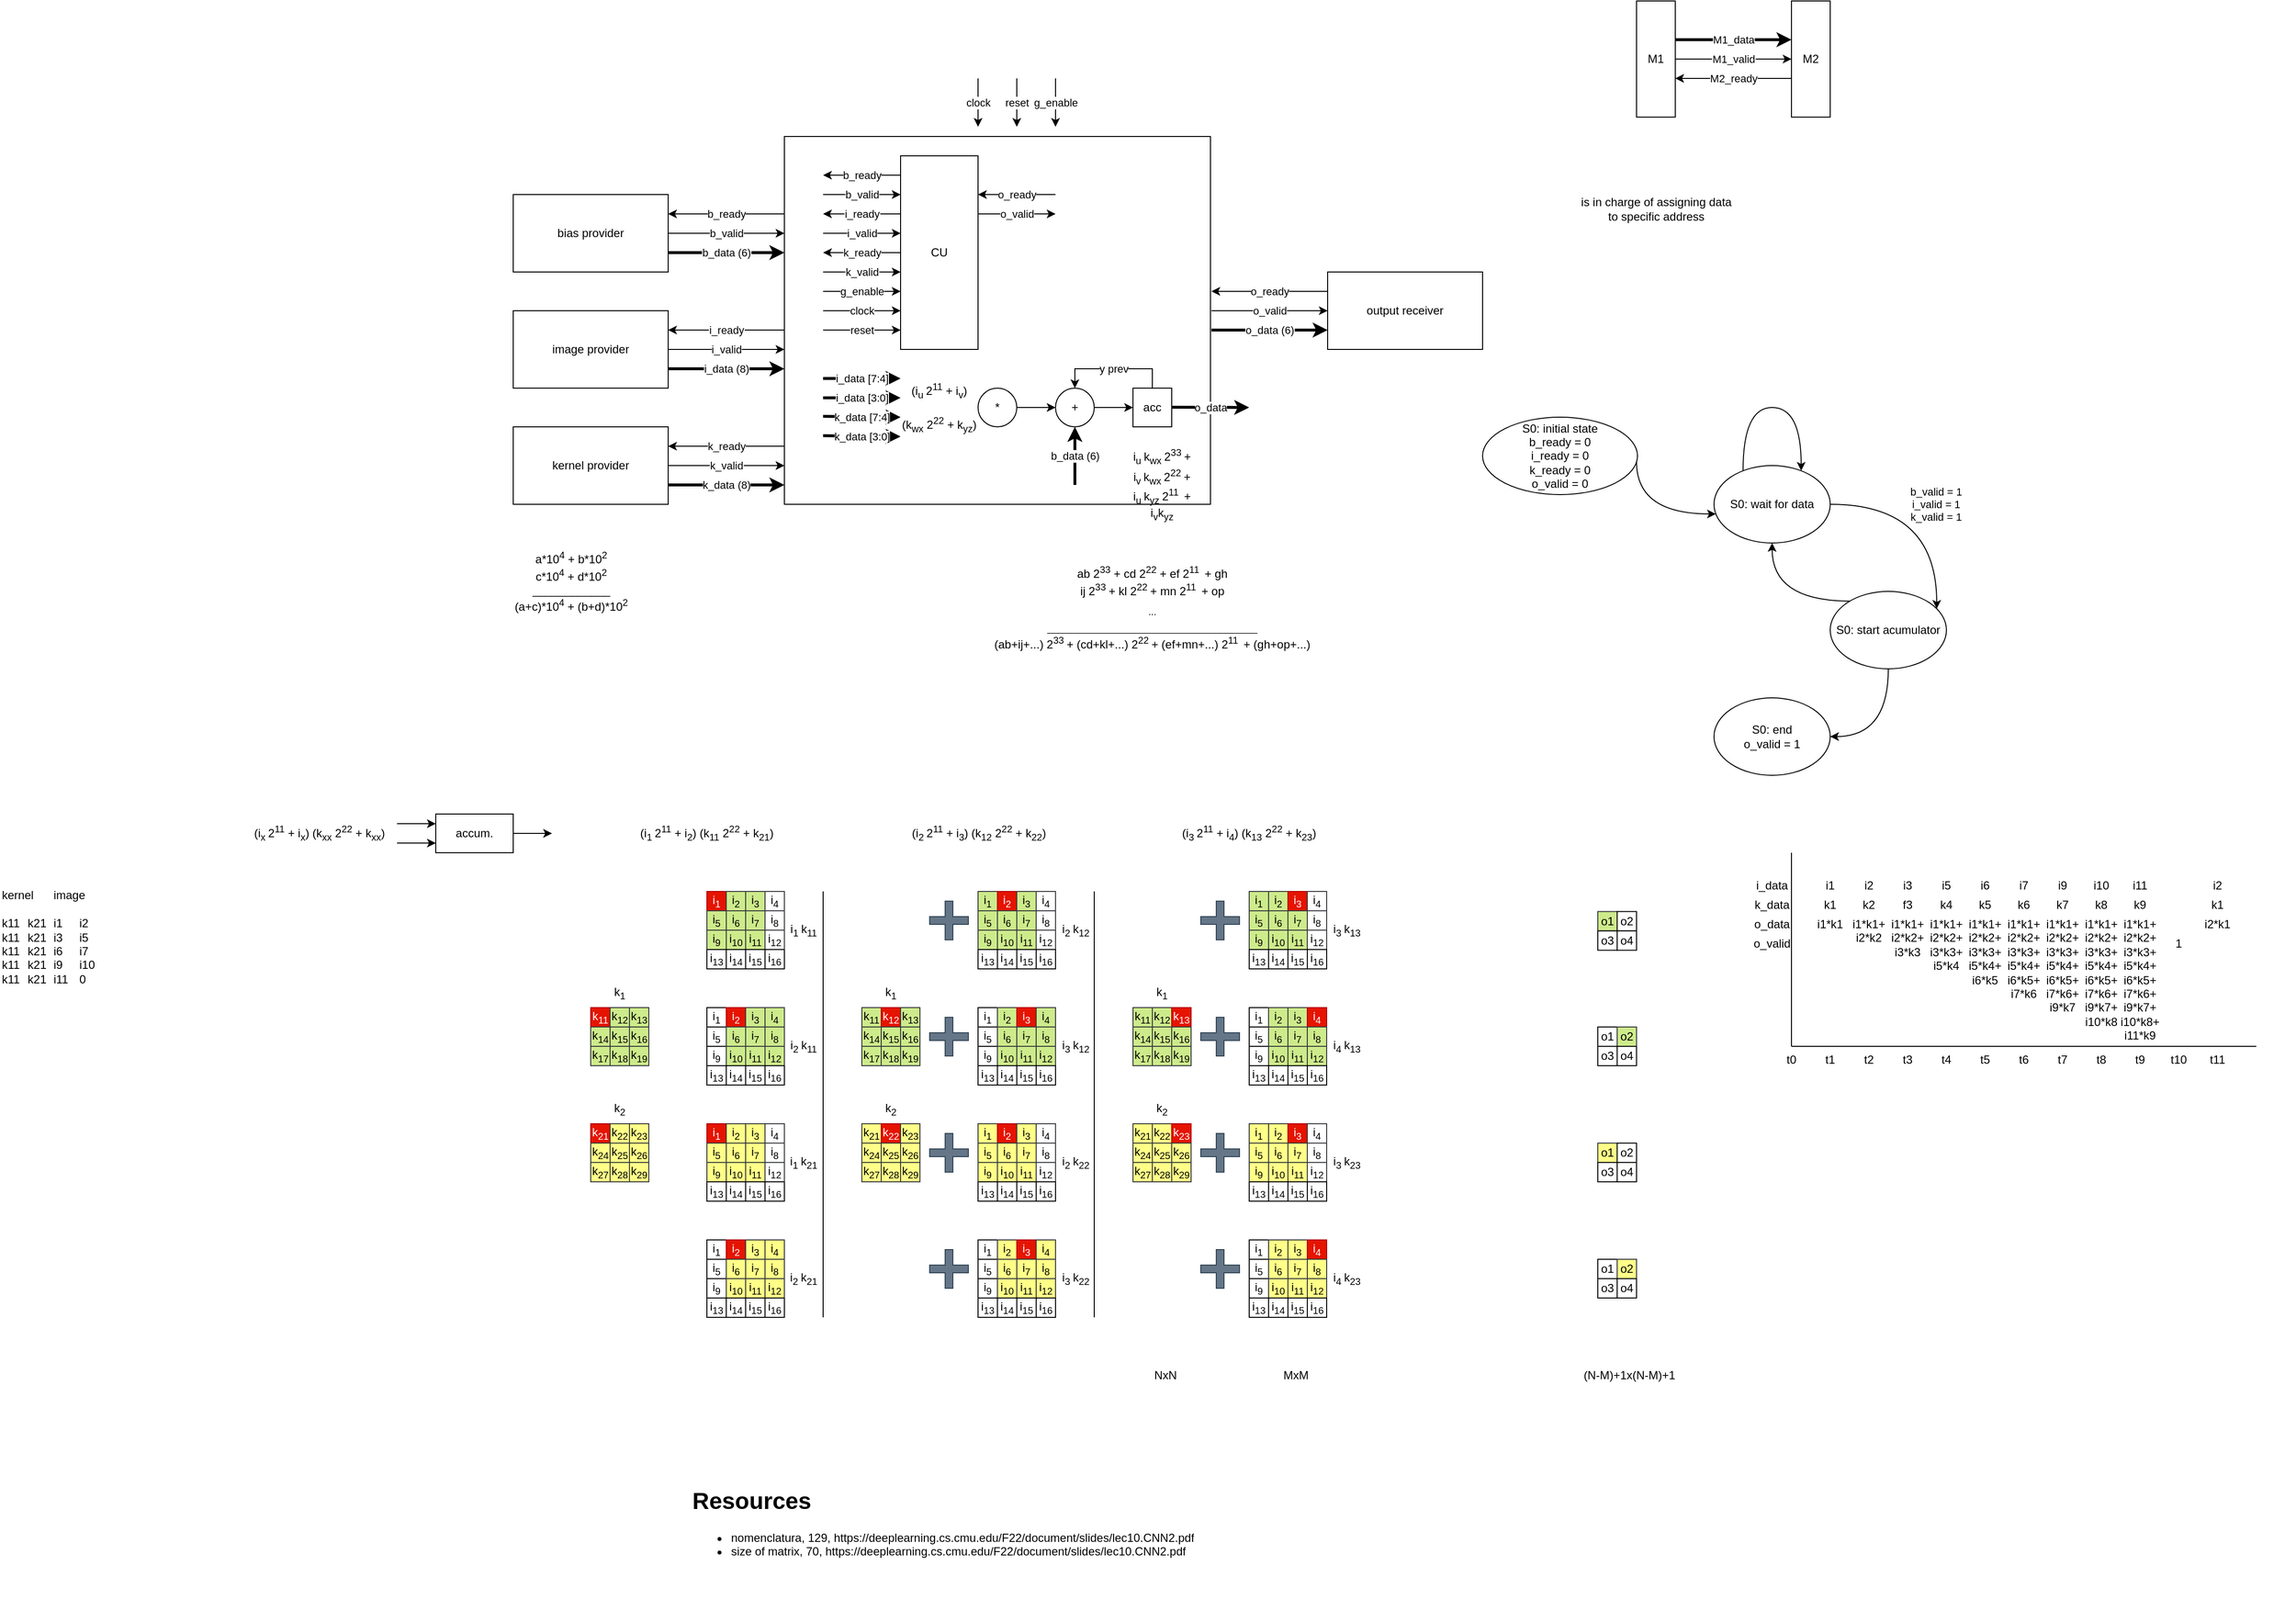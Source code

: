 <mxfile version="21.6.6" type="github">
  <diagram name="Página-1" id="gQT6w9QHkvldpJlVvD48">
    <mxGraphModel dx="2577" dy="2059" grid="1" gridSize="10" guides="1" tooltips="1" connect="1" arrows="1" fold="1" page="1" pageScale="1" pageWidth="827" pageHeight="1169" math="0" shadow="0">
      <root>
        <mxCell id="0" />
        <mxCell id="1" parent="0" />
        <mxCell id="95_640N-l1k5PT5QR-BK-123" value="" style="rounded=0;whiteSpace=wrap;html=1;" parent="1" vertex="1">
          <mxGeometry x="280" y="-100" width="440" height="380" as="geometry" />
        </mxCell>
        <mxCell id="ZFrS1Jduyr5xQrZnV0I9-19" value="accum." style="rounded=0;whiteSpace=wrap;html=1;" parent="1" vertex="1">
          <mxGeometry x="-80" y="600" width="80" height="40" as="geometry" />
        </mxCell>
        <mxCell id="95_640N-l1k5PT5QR-BK-111" value="kernel provider" style="rounded=0;whiteSpace=wrap;html=1;" parent="1" vertex="1">
          <mxGeometry y="200" width="160" height="80" as="geometry" />
        </mxCell>
        <mxCell id="95_640N-l1k5PT5QR-BK-110" value="image provider" style="rounded=0;whiteSpace=wrap;html=1;" parent="1" vertex="1">
          <mxGeometry y="80" width="160" height="80" as="geometry" />
        </mxCell>
        <mxCell id="95_640N-l1k5PT5QR-BK-108" value="output receiver" style="rounded=0;whiteSpace=wrap;html=1;" parent="1" vertex="1">
          <mxGeometry x="841" y="40" width="160" height="80" as="geometry" />
        </mxCell>
        <mxCell id="95_640N-l1k5PT5QR-BK-4" value="i&lt;sub&gt;1&lt;/sub&gt;" style="rounded=0;whiteSpace=wrap;html=1;fillColor=#e51400;strokeColor=#B20000;fontColor=#ffffff;" parent="1" vertex="1">
          <mxGeometry x="200" y="680" width="20" height="20" as="geometry" />
        </mxCell>
        <mxCell id="95_640N-l1k5PT5QR-BK-5" value="i&lt;sub&gt;2&lt;/sub&gt;" style="rounded=0;whiteSpace=wrap;html=1;fillColor=#cdeb8b;strokeColor=#36393d;" parent="1" vertex="1">
          <mxGeometry x="220" y="680" width="20" height="20" as="geometry" />
        </mxCell>
        <mxCell id="95_640N-l1k5PT5QR-BK-6" value="i&lt;sub&gt;3&lt;/sub&gt;" style="rounded=0;whiteSpace=wrap;html=1;fillColor=#cdeb8b;strokeColor=#36393d;" parent="1" vertex="1">
          <mxGeometry x="240" y="680" width="20" height="20" as="geometry" />
        </mxCell>
        <mxCell id="95_640N-l1k5PT5QR-BK-7" value="i&lt;sub&gt;4&lt;/sub&gt;" style="rounded=0;whiteSpace=wrap;html=1;strokeColor=#36393d;" parent="1" vertex="1">
          <mxGeometry x="260" y="680" width="20" height="20" as="geometry" />
        </mxCell>
        <mxCell id="95_640N-l1k5PT5QR-BK-8" value="i&lt;sub&gt;5&lt;/sub&gt;" style="rounded=0;whiteSpace=wrap;html=1;fillColor=#cdeb8b;strokeColor=#36393d;" parent="1" vertex="1">
          <mxGeometry x="200" y="700" width="20" height="20" as="geometry" />
        </mxCell>
        <mxCell id="95_640N-l1k5PT5QR-BK-9" value="i&lt;sub&gt;6&lt;/sub&gt;" style="rounded=0;whiteSpace=wrap;html=1;fillColor=#cdeb8b;strokeColor=#36393d;" parent="1" vertex="1">
          <mxGeometry x="220" y="700" width="20" height="20" as="geometry" />
        </mxCell>
        <mxCell id="95_640N-l1k5PT5QR-BK-10" value="i&lt;sub&gt;7&lt;/sub&gt;" style="rounded=0;whiteSpace=wrap;html=1;fillColor=#cdeb8b;strokeColor=#36393d;" parent="1" vertex="1">
          <mxGeometry x="240" y="700" width="20" height="20" as="geometry" />
        </mxCell>
        <mxCell id="95_640N-l1k5PT5QR-BK-11" value="i&lt;sub&gt;8&lt;/sub&gt;" style="rounded=0;whiteSpace=wrap;html=1;strokeColor=#36393d;" parent="1" vertex="1">
          <mxGeometry x="260" y="700" width="20" height="20" as="geometry" />
        </mxCell>
        <mxCell id="95_640N-l1k5PT5QR-BK-12" value="i&lt;sub&gt;9&lt;/sub&gt;" style="rounded=0;whiteSpace=wrap;html=1;fillColor=#cdeb8b;strokeColor=#36393d;" parent="1" vertex="1">
          <mxGeometry x="200" y="720" width="20" height="20" as="geometry" />
        </mxCell>
        <mxCell id="95_640N-l1k5PT5QR-BK-13" value="i&lt;sub&gt;10&lt;/sub&gt;" style="rounded=0;whiteSpace=wrap;html=1;fillColor=#cdeb8b;strokeColor=#36393d;" parent="1" vertex="1">
          <mxGeometry x="220" y="720" width="20" height="20" as="geometry" />
        </mxCell>
        <mxCell id="95_640N-l1k5PT5QR-BK-14" value="i&lt;sub&gt;11&lt;/sub&gt;" style="rounded=0;whiteSpace=wrap;html=1;fillColor=#cdeb8b;strokeColor=#36393d;" parent="1" vertex="1">
          <mxGeometry x="240" y="720" width="20" height="20" as="geometry" />
        </mxCell>
        <mxCell id="95_640N-l1k5PT5QR-BK-15" value="i&lt;sub&gt;12&lt;/sub&gt;" style="rounded=0;whiteSpace=wrap;html=1;strokeColor=#36393d;" parent="1" vertex="1">
          <mxGeometry x="260" y="720" width="20" height="20" as="geometry" />
        </mxCell>
        <mxCell id="95_640N-l1k5PT5QR-BK-16" value="i&lt;sub&gt;13&lt;/sub&gt;" style="rounded=0;whiteSpace=wrap;html=1;" parent="1" vertex="1">
          <mxGeometry x="200" y="740" width="20" height="20" as="geometry" />
        </mxCell>
        <mxCell id="95_640N-l1k5PT5QR-BK-17" value="i&lt;sub&gt;14&lt;/sub&gt;" style="rounded=0;whiteSpace=wrap;html=1;" parent="1" vertex="1">
          <mxGeometry x="220" y="740" width="20" height="20" as="geometry" />
        </mxCell>
        <mxCell id="95_640N-l1k5PT5QR-BK-18" value="i&lt;sub&gt;15&lt;/sub&gt;" style="rounded=0;whiteSpace=wrap;html=1;" parent="1" vertex="1">
          <mxGeometry x="240" y="740" width="20" height="20" as="geometry" />
        </mxCell>
        <mxCell id="95_640N-l1k5PT5QR-BK-19" value="i&lt;sub&gt;16&lt;/sub&gt;" style="rounded=0;whiteSpace=wrap;html=1;" parent="1" vertex="1">
          <mxGeometry x="260" y="740" width="20" height="20" as="geometry" />
        </mxCell>
        <mxCell id="95_640N-l1k5PT5QR-BK-20" value="k&lt;sub&gt;11&lt;/sub&gt;" style="rounded=0;whiteSpace=wrap;html=1;fillColor=#e51400;strokeColor=#B20000;fontColor=#ffffff;" parent="1" vertex="1">
          <mxGeometry x="80" y="800" width="20" height="20" as="geometry" />
        </mxCell>
        <mxCell id="95_640N-l1k5PT5QR-BK-21" value="k&lt;sub&gt;12&lt;/sub&gt;" style="rounded=0;whiteSpace=wrap;html=1;fillColor=#cdeb8b;strokeColor=#36393d;" parent="1" vertex="1">
          <mxGeometry x="100" y="800" width="20" height="20" as="geometry" />
        </mxCell>
        <mxCell id="95_640N-l1k5PT5QR-BK-22" value="k&lt;sub&gt;13&lt;/sub&gt;" style="rounded=0;whiteSpace=wrap;html=1;fillColor=#cdeb8b;strokeColor=#36393d;" parent="1" vertex="1">
          <mxGeometry x="120" y="800" width="20" height="20" as="geometry" />
        </mxCell>
        <mxCell id="95_640N-l1k5PT5QR-BK-24" value="k&lt;sub&gt;14&lt;/sub&gt;" style="rounded=0;whiteSpace=wrap;html=1;fillColor=#cdeb8b;strokeColor=#36393d;" parent="1" vertex="1">
          <mxGeometry x="80" y="820" width="20" height="20" as="geometry" />
        </mxCell>
        <mxCell id="95_640N-l1k5PT5QR-BK-25" value="k&lt;sub&gt;15&lt;/sub&gt;" style="rounded=0;whiteSpace=wrap;html=1;fillColor=#cdeb8b;strokeColor=#36393d;" parent="1" vertex="1">
          <mxGeometry x="100" y="820" width="20" height="20" as="geometry" />
        </mxCell>
        <mxCell id="95_640N-l1k5PT5QR-BK-26" value="k&lt;sub&gt;16&lt;/sub&gt;" style="rounded=0;whiteSpace=wrap;html=1;fillColor=#cdeb8b;strokeColor=#36393d;" parent="1" vertex="1">
          <mxGeometry x="120" y="820" width="20" height="20" as="geometry" />
        </mxCell>
        <mxCell id="95_640N-l1k5PT5QR-BK-28" value="k&lt;sub&gt;17&lt;/sub&gt;" style="rounded=0;whiteSpace=wrap;html=1;fillColor=#cdeb8b;strokeColor=#36393d;" parent="1" vertex="1">
          <mxGeometry x="80" y="840" width="20" height="20" as="geometry" />
        </mxCell>
        <mxCell id="95_640N-l1k5PT5QR-BK-29" value="k&lt;sub&gt;18&lt;/sub&gt;" style="rounded=0;whiteSpace=wrap;html=1;fillColor=#cdeb8b;strokeColor=#36393d;" parent="1" vertex="1">
          <mxGeometry x="100" y="840" width="20" height="20" as="geometry" />
        </mxCell>
        <mxCell id="95_640N-l1k5PT5QR-BK-30" value="k&lt;sub&gt;19&lt;/sub&gt;" style="rounded=0;whiteSpace=wrap;html=1;fillColor=#cdeb8b;strokeColor=#36393d;" parent="1" vertex="1">
          <mxGeometry x="120" y="840" width="20" height="20" as="geometry" />
        </mxCell>
        <mxCell id="KQOE3VYbHCf_xD0nERhC-1" style="edgeStyle=orthogonalEdgeStyle;rounded=0;orthogonalLoop=1;jettySize=auto;html=1;" edge="1" parent="1" source="95_640N-l1k5PT5QR-BK-32" target="95_640N-l1k5PT5QR-BK-33">
          <mxGeometry relative="1" as="geometry" />
        </mxCell>
        <mxCell id="95_640N-l1k5PT5QR-BK-32" value="*" style="ellipse;whiteSpace=wrap;html=1;aspect=fixed;" parent="1" vertex="1">
          <mxGeometry x="480" y="160" width="40" height="40" as="geometry" />
        </mxCell>
        <mxCell id="95_640N-l1k5PT5QR-BK-36" style="edgeStyle=orthogonalEdgeStyle;rounded=0;orthogonalLoop=1;jettySize=auto;html=1;" parent="1" source="95_640N-l1k5PT5QR-BK-33" target="95_640N-l1k5PT5QR-BK-34" edge="1">
          <mxGeometry relative="1" as="geometry" />
        </mxCell>
        <mxCell id="95_640N-l1k5PT5QR-BK-33" value="+" style="ellipse;whiteSpace=wrap;html=1;aspect=fixed;" parent="1" vertex="1">
          <mxGeometry x="560" y="160" width="40" height="40" as="geometry" />
        </mxCell>
        <mxCell id="95_640N-l1k5PT5QR-BK-37" value="y prev" style="edgeStyle=orthogonalEdgeStyle;rounded=0;orthogonalLoop=1;jettySize=auto;html=1;entryX=0.5;entryY=0;entryDx=0;entryDy=0;" parent="1" source="95_640N-l1k5PT5QR-BK-34" target="95_640N-l1k5PT5QR-BK-33" edge="1">
          <mxGeometry relative="1" as="geometry">
            <Array as="points">
              <mxPoint x="660" y="140" />
              <mxPoint x="580" y="140" />
            </Array>
          </mxGeometry>
        </mxCell>
        <mxCell id="95_640N-l1k5PT5QR-BK-34" value="acc" style="rounded=0;whiteSpace=wrap;html=1;" parent="1" vertex="1">
          <mxGeometry x="640" y="160" width="40" height="40" as="geometry" />
        </mxCell>
        <mxCell id="95_640N-l1k5PT5QR-BK-40" value="" style="endArrow=none;html=1;rounded=0;verticalAlign=top;" parent="1" edge="1">
          <mxGeometry width="50" height="50" relative="1" as="geometry">
            <mxPoint x="1320" y="840" as="sourcePoint" />
            <mxPoint x="1800" y="840" as="targetPoint" />
          </mxGeometry>
        </mxCell>
        <mxCell id="95_640N-l1k5PT5QR-BK-41" value="" style="endArrow=none;html=1;rounded=0;" parent="1" edge="1">
          <mxGeometry width="50" height="50" relative="1" as="geometry">
            <mxPoint x="1320" y="840" as="sourcePoint" />
            <mxPoint x="1320" y="640" as="targetPoint" />
          </mxGeometry>
        </mxCell>
        <mxCell id="95_640N-l1k5PT5QR-BK-43" value="t1" style="text;html=1;strokeColor=none;fillColor=none;align=center;verticalAlign=top;whiteSpace=wrap;rounded=0;" parent="1" vertex="1">
          <mxGeometry x="1340" y="840" width="40" height="20" as="geometry" />
        </mxCell>
        <mxCell id="95_640N-l1k5PT5QR-BK-44" value="t0" style="text;html=1;strokeColor=none;fillColor=none;align=center;verticalAlign=top;whiteSpace=wrap;rounded=0;" parent="1" vertex="1">
          <mxGeometry x="1300" y="840" width="40" height="20" as="geometry" />
        </mxCell>
        <mxCell id="95_640N-l1k5PT5QR-BK-46" value="t2" style="text;html=1;strokeColor=none;fillColor=none;align=center;verticalAlign=top;whiteSpace=wrap;rounded=0;" parent="1" vertex="1">
          <mxGeometry x="1380" y="840" width="40" height="20" as="geometry" />
        </mxCell>
        <mxCell id="95_640N-l1k5PT5QR-BK-47" value="t3" style="text;html=1;strokeColor=none;fillColor=none;align=center;verticalAlign=top;whiteSpace=wrap;rounded=0;" parent="1" vertex="1">
          <mxGeometry x="1420" y="840" width="40" height="20" as="geometry" />
        </mxCell>
        <mxCell id="95_640N-l1k5PT5QR-BK-50" value="i_data" style="text;html=1;strokeColor=none;fillColor=none;align=center;verticalAlign=top;whiteSpace=wrap;rounded=0;" parent="1" vertex="1">
          <mxGeometry x="1280" y="660" width="40" height="20" as="geometry" />
        </mxCell>
        <mxCell id="95_640N-l1k5PT5QR-BK-51" value="k_data" style="text;html=1;strokeColor=none;fillColor=none;align=center;verticalAlign=top;whiteSpace=wrap;rounded=0;" parent="1" vertex="1">
          <mxGeometry x="1280" y="680" width="40" height="20" as="geometry" />
        </mxCell>
        <mxCell id="95_640N-l1k5PT5QR-BK-52" value="o_data" style="text;html=1;strokeColor=none;fillColor=none;align=center;verticalAlign=top;whiteSpace=wrap;rounded=0;" parent="1" vertex="1">
          <mxGeometry x="1280" y="700" width="40" height="20" as="geometry" />
        </mxCell>
        <mxCell id="95_640N-l1k5PT5QR-BK-53" value="i1" style="text;html=1;strokeColor=none;fillColor=none;align=center;verticalAlign=top;whiteSpace=wrap;rounded=0;" parent="1" vertex="1">
          <mxGeometry x="1340" y="660" width="40" height="20" as="geometry" />
        </mxCell>
        <mxCell id="95_640N-l1k5PT5QR-BK-54" value="k1" style="text;html=1;strokeColor=none;fillColor=none;align=center;verticalAlign=top;whiteSpace=wrap;rounded=0;" parent="1" vertex="1">
          <mxGeometry x="1340" y="680" width="40" height="20" as="geometry" />
        </mxCell>
        <mxCell id="95_640N-l1k5PT5QR-BK-55" value="i2" style="text;html=1;strokeColor=none;fillColor=none;align=center;verticalAlign=top;whiteSpace=wrap;rounded=0;" parent="1" vertex="1">
          <mxGeometry x="1380" y="660" width="40" height="20" as="geometry" />
        </mxCell>
        <mxCell id="95_640N-l1k5PT5QR-BK-56" value="k2" style="text;html=1;strokeColor=none;fillColor=none;align=center;verticalAlign=top;whiteSpace=wrap;rounded=0;" parent="1" vertex="1">
          <mxGeometry x="1380" y="680" width="40" height="20" as="geometry" />
        </mxCell>
        <mxCell id="95_640N-l1k5PT5QR-BK-57" value="i3" style="text;html=1;strokeColor=none;fillColor=none;align=center;verticalAlign=top;whiteSpace=wrap;rounded=0;" parent="1" vertex="1">
          <mxGeometry x="1420" y="660" width="40" height="20" as="geometry" />
        </mxCell>
        <mxCell id="95_640N-l1k5PT5QR-BK-58" value="f3" style="text;html=1;strokeColor=none;fillColor=none;align=center;verticalAlign=top;whiteSpace=wrap;rounded=0;" parent="1" vertex="1">
          <mxGeometry x="1420" y="680" width="40" height="20" as="geometry" />
        </mxCell>
        <mxCell id="95_640N-l1k5PT5QR-BK-59" value="i5" style="text;html=1;strokeColor=none;fillColor=none;align=center;verticalAlign=top;whiteSpace=wrap;rounded=0;" parent="1" vertex="1">
          <mxGeometry x="1460" y="660" width="40" height="20" as="geometry" />
        </mxCell>
        <mxCell id="95_640N-l1k5PT5QR-BK-60" value="k4" style="text;html=1;strokeColor=none;fillColor=none;align=center;verticalAlign=top;whiteSpace=wrap;rounded=0;" parent="1" vertex="1">
          <mxGeometry x="1460" y="680" width="40" height="20" as="geometry" />
        </mxCell>
        <mxCell id="95_640N-l1k5PT5QR-BK-61" value="t4" style="text;html=1;strokeColor=none;fillColor=none;align=center;verticalAlign=top;whiteSpace=wrap;rounded=0;" parent="1" vertex="1">
          <mxGeometry x="1460" y="840" width="40" height="20" as="geometry" />
        </mxCell>
        <mxCell id="95_640N-l1k5PT5QR-BK-62" value="i6" style="text;html=1;strokeColor=none;fillColor=none;align=center;verticalAlign=top;whiteSpace=wrap;rounded=0;" parent="1" vertex="1">
          <mxGeometry x="1500" y="660" width="40" height="20" as="geometry" />
        </mxCell>
        <mxCell id="95_640N-l1k5PT5QR-BK-63" value="k5" style="text;html=1;strokeColor=none;fillColor=none;align=center;verticalAlign=top;whiteSpace=wrap;rounded=0;" parent="1" vertex="1">
          <mxGeometry x="1500" y="680" width="40" height="20" as="geometry" />
        </mxCell>
        <mxCell id="95_640N-l1k5PT5QR-BK-64" value="i7" style="text;html=1;strokeColor=none;fillColor=none;align=center;verticalAlign=top;whiteSpace=wrap;rounded=0;" parent="1" vertex="1">
          <mxGeometry x="1540" y="660" width="40" height="20" as="geometry" />
        </mxCell>
        <mxCell id="95_640N-l1k5PT5QR-BK-65" value="k6" style="text;html=1;strokeColor=none;fillColor=none;align=center;verticalAlign=top;whiteSpace=wrap;rounded=0;" parent="1" vertex="1">
          <mxGeometry x="1540" y="680" width="40" height="20" as="geometry" />
        </mxCell>
        <mxCell id="95_640N-l1k5PT5QR-BK-66" value="i9" style="text;html=1;strokeColor=none;fillColor=none;align=center;verticalAlign=top;whiteSpace=wrap;rounded=0;" parent="1" vertex="1">
          <mxGeometry x="1580" y="660" width="40" height="20" as="geometry" />
        </mxCell>
        <mxCell id="95_640N-l1k5PT5QR-BK-67" value="k7" style="text;html=1;strokeColor=none;fillColor=none;align=center;verticalAlign=top;whiteSpace=wrap;rounded=0;" parent="1" vertex="1">
          <mxGeometry x="1580" y="680" width="40" height="20" as="geometry" />
        </mxCell>
        <mxCell id="95_640N-l1k5PT5QR-BK-68" value="i10" style="text;html=1;strokeColor=none;fillColor=none;align=center;verticalAlign=top;whiteSpace=wrap;rounded=0;" parent="1" vertex="1">
          <mxGeometry x="1620" y="660" width="40" height="20" as="geometry" />
        </mxCell>
        <mxCell id="95_640N-l1k5PT5QR-BK-69" value="k8" style="text;html=1;strokeColor=none;fillColor=none;align=center;verticalAlign=top;whiteSpace=wrap;rounded=0;" parent="1" vertex="1">
          <mxGeometry x="1620" y="680" width="40" height="20" as="geometry" />
        </mxCell>
        <mxCell id="95_640N-l1k5PT5QR-BK-77" value="i11" style="text;html=1;strokeColor=none;fillColor=none;align=center;verticalAlign=top;whiteSpace=wrap;rounded=0;" parent="1" vertex="1">
          <mxGeometry x="1660" y="660" width="40" height="20" as="geometry" />
        </mxCell>
        <mxCell id="95_640N-l1k5PT5QR-BK-78" value="k9" style="text;html=1;strokeColor=none;fillColor=none;align=center;verticalAlign=top;whiteSpace=wrap;rounded=0;" parent="1" vertex="1">
          <mxGeometry x="1660" y="680" width="40" height="20" as="geometry" />
        </mxCell>
        <mxCell id="95_640N-l1k5PT5QR-BK-79" value="i1*k1" style="text;html=1;strokeColor=none;fillColor=none;align=center;verticalAlign=top;whiteSpace=wrap;rounded=0;" parent="1" vertex="1">
          <mxGeometry x="1340" y="700" width="40" height="150" as="geometry" />
        </mxCell>
        <mxCell id="95_640N-l1k5PT5QR-BK-81" value="i1*k1+&lt;br&gt;i2*k2" style="text;html=1;strokeColor=none;fillColor=none;align=center;verticalAlign=top;whiteSpace=wrap;rounded=0;" parent="1" vertex="1">
          <mxGeometry x="1380" y="700" width="40" height="150" as="geometry" />
        </mxCell>
        <mxCell id="95_640N-l1k5PT5QR-BK-82" value="i1*k1+&lt;br&gt;i2*k2+&lt;br&gt;i3*k3" style="text;html=1;strokeColor=none;fillColor=none;align=center;verticalAlign=top;whiteSpace=wrap;rounded=0;" parent="1" vertex="1">
          <mxGeometry x="1420" y="700" width="40" height="150" as="geometry" />
        </mxCell>
        <mxCell id="95_640N-l1k5PT5QR-BK-83" value="i1*k1+&lt;br&gt;i2*k2+&lt;br&gt;i3*k3+&lt;br&gt;i5*k4" style="text;html=1;strokeColor=none;fillColor=none;align=center;verticalAlign=top;whiteSpace=wrap;rounded=0;" parent="1" vertex="1">
          <mxGeometry x="1460" y="700" width="40" height="150" as="geometry" />
        </mxCell>
        <mxCell id="95_640N-l1k5PT5QR-BK-84" value="i1*k1+&lt;br&gt;i2*k2+&lt;br&gt;i3*k3+&lt;br&gt;i5*k4+&lt;br&gt;i6*k5" style="text;html=1;strokeColor=none;fillColor=none;align=center;verticalAlign=top;whiteSpace=wrap;rounded=0;" parent="1" vertex="1">
          <mxGeometry x="1500" y="700" width="40" height="150" as="geometry" />
        </mxCell>
        <mxCell id="95_640N-l1k5PT5QR-BK-85" value="i1*k1+&lt;br&gt;i2*k2+&lt;br&gt;i3*k3+&lt;br&gt;i5*k4+&lt;br&gt;i6*k5+&lt;br&gt;i7*k6" style="text;html=1;strokeColor=none;fillColor=none;align=center;verticalAlign=top;whiteSpace=wrap;rounded=0;" parent="1" vertex="1">
          <mxGeometry x="1540" y="700" width="40" height="150" as="geometry" />
        </mxCell>
        <mxCell id="95_640N-l1k5PT5QR-BK-86" value="i1*k1+&lt;br&gt;i2*k2+&lt;br&gt;i3*k3+&lt;br&gt;i5*k4+&lt;br&gt;i6*k5+&lt;br&gt;i7*k6+&lt;br&gt;i9*k7" style="text;html=1;strokeColor=none;fillColor=none;align=center;verticalAlign=top;whiteSpace=wrap;rounded=0;" parent="1" vertex="1">
          <mxGeometry x="1580" y="700" width="40" height="150" as="geometry" />
        </mxCell>
        <mxCell id="95_640N-l1k5PT5QR-BK-87" value="i1*k1+&lt;br&gt;i2*k2+&lt;br&gt;i3*k3+&lt;br&gt;i5*k4+&lt;br&gt;i6*k5+&lt;br&gt;i7*k6+&lt;br&gt;i9*k7+&lt;br&gt;i10*k8" style="text;html=1;strokeColor=none;fillColor=none;align=center;verticalAlign=top;whiteSpace=wrap;rounded=0;" parent="1" vertex="1">
          <mxGeometry x="1620" y="700" width="40" height="150" as="geometry" />
        </mxCell>
        <mxCell id="95_640N-l1k5PT5QR-BK-88" value="i1*k1+&lt;br&gt;i2*k2+&lt;br&gt;i3*k3+&lt;br&gt;i5*k4+&lt;br&gt;i6*k5+&lt;br&gt;i7*k6+&lt;br&gt;i9*k7+&lt;br&gt;i10*k8+&lt;br&gt;i11*k9" style="text;html=1;strokeColor=none;fillColor=none;align=center;verticalAlign=top;whiteSpace=wrap;rounded=0;" parent="1" vertex="1">
          <mxGeometry x="1660" y="700" width="40" height="150" as="geometry" />
        </mxCell>
        <mxCell id="95_640N-l1k5PT5QR-BK-89" value="t5" style="text;html=1;strokeColor=none;fillColor=none;align=center;verticalAlign=top;whiteSpace=wrap;rounded=0;" parent="1" vertex="1">
          <mxGeometry x="1500" y="840" width="40" height="20" as="geometry" />
        </mxCell>
        <mxCell id="95_640N-l1k5PT5QR-BK-90" value="t6" style="text;html=1;strokeColor=none;fillColor=none;align=center;verticalAlign=top;whiteSpace=wrap;rounded=0;" parent="1" vertex="1">
          <mxGeometry x="1540" y="840" width="40" height="20" as="geometry" />
        </mxCell>
        <mxCell id="95_640N-l1k5PT5QR-BK-91" value="t7" style="text;html=1;strokeColor=none;fillColor=none;align=center;verticalAlign=top;whiteSpace=wrap;rounded=0;" parent="1" vertex="1">
          <mxGeometry x="1580" y="840" width="40" height="20" as="geometry" />
        </mxCell>
        <mxCell id="95_640N-l1k5PT5QR-BK-92" value="t8" style="text;html=1;strokeColor=none;fillColor=none;align=center;verticalAlign=top;whiteSpace=wrap;rounded=0;" parent="1" vertex="1">
          <mxGeometry x="1620" y="840" width="40" height="20" as="geometry" />
        </mxCell>
        <mxCell id="95_640N-l1k5PT5QR-BK-93" value="t9" style="text;html=1;strokeColor=none;fillColor=none;align=center;verticalAlign=top;whiteSpace=wrap;rounded=0;" parent="1" vertex="1">
          <mxGeometry x="1660" y="840" width="40" height="20" as="geometry" />
        </mxCell>
        <mxCell id="95_640N-l1k5PT5QR-BK-109" value="i_valid" style="edgeStyle=orthogonalEdgeStyle;rounded=0;orthogonalLoop=1;jettySize=auto;html=1;" parent="1" edge="1">
          <mxGeometry relative="1" as="geometry">
            <mxPoint x="280" y="120" as="targetPoint" />
            <mxPoint x="160" y="120" as="sourcePoint" />
          </mxGeometry>
        </mxCell>
        <mxCell id="95_640N-l1k5PT5QR-BK-94" value="CU" style="rounded=0;whiteSpace=wrap;html=1;" parent="1" vertex="1">
          <mxGeometry x="400" y="-80" width="80" height="200" as="geometry" />
        </mxCell>
        <mxCell id="95_640N-l1k5PT5QR-BK-95" value="o1" style="rounded=0;whiteSpace=wrap;html=1;fillColor=#cdeb8b;strokeColor=#36393d;" parent="1" vertex="1">
          <mxGeometry x="1120" y="700.75" width="20" height="20" as="geometry" />
        </mxCell>
        <mxCell id="95_640N-l1k5PT5QR-BK-96" value="o2" style="rounded=0;whiteSpace=wrap;html=1;" parent="1" vertex="1">
          <mxGeometry x="1140" y="700.75" width="20" height="20" as="geometry" />
        </mxCell>
        <mxCell id="95_640N-l1k5PT5QR-BK-97" value="o3" style="rounded=0;whiteSpace=wrap;html=1;" parent="1" vertex="1">
          <mxGeometry x="1120" y="720.75" width="20" height="20" as="geometry" />
        </mxCell>
        <mxCell id="95_640N-l1k5PT5QR-BK-98" value="o4" style="rounded=0;whiteSpace=wrap;html=1;" parent="1" vertex="1">
          <mxGeometry x="1140" y="720.75" width="20" height="20" as="geometry" />
        </mxCell>
        <mxCell id="95_640N-l1k5PT5QR-BK-106" value="i_data (8)" style="endArrow=classic;html=1;rounded=0;strokeWidth=3;" parent="1" edge="1">
          <mxGeometry width="50" height="50" relative="1" as="geometry">
            <mxPoint x="160.0" y="140" as="sourcePoint" />
            <mxPoint x="280" y="140" as="targetPoint" />
          </mxGeometry>
        </mxCell>
        <mxCell id="95_640N-l1k5PT5QR-BK-107" value="k_data (8)" style="endArrow=classic;html=1;rounded=0;strokeWidth=3;" parent="1" edge="1">
          <mxGeometry width="50" height="50" relative="1" as="geometry">
            <mxPoint x="160" y="260" as="sourcePoint" />
            <mxPoint x="280" y="260" as="targetPoint" />
            <mxPoint as="offset" />
          </mxGeometry>
        </mxCell>
        <mxCell id="95_640N-l1k5PT5QR-BK-112" value="i_ready" style="edgeStyle=orthogonalEdgeStyle;rounded=0;orthogonalLoop=1;jettySize=auto;html=1;" parent="1" edge="1">
          <mxGeometry relative="1" as="geometry">
            <mxPoint x="160" y="100" as="targetPoint" />
            <mxPoint x="280" y="100" as="sourcePoint" />
            <mxPoint as="offset" />
          </mxGeometry>
        </mxCell>
        <mxCell id="95_640N-l1k5PT5QR-BK-113" value="k_valid" style="edgeStyle=orthogonalEdgeStyle;rounded=0;orthogonalLoop=1;jettySize=auto;html=1;" parent="1" edge="1">
          <mxGeometry relative="1" as="geometry">
            <mxPoint x="280" y="240" as="targetPoint" />
            <mxPoint x="160" y="240" as="sourcePoint" />
          </mxGeometry>
        </mxCell>
        <mxCell id="95_640N-l1k5PT5QR-BK-114" value="k_ready" style="edgeStyle=orthogonalEdgeStyle;rounded=0;orthogonalLoop=1;jettySize=auto;html=1;" parent="1" edge="1">
          <mxGeometry relative="1" as="geometry">
            <mxPoint x="160" y="220" as="targetPoint" />
            <mxPoint x="280" y="220" as="sourcePoint" />
            <mxPoint as="offset" />
          </mxGeometry>
        </mxCell>
        <mxCell id="95_640N-l1k5PT5QR-BK-116" value="bias provider" style="rounded=0;whiteSpace=wrap;html=1;" parent="1" vertex="1">
          <mxGeometry y="-40" width="160" height="80" as="geometry" />
        </mxCell>
        <mxCell id="95_640N-l1k5PT5QR-BK-117" value="b_valid" style="edgeStyle=orthogonalEdgeStyle;rounded=0;orthogonalLoop=1;jettySize=auto;html=1;" parent="1" edge="1">
          <mxGeometry relative="1" as="geometry">
            <mxPoint x="280" as="targetPoint" />
            <mxPoint x="160" as="sourcePoint" />
          </mxGeometry>
        </mxCell>
        <mxCell id="95_640N-l1k5PT5QR-BK-118" value="b_data (6)" style="endArrow=classic;html=1;rounded=0;strokeWidth=3;" parent="1" edge="1">
          <mxGeometry width="50" height="50" relative="1" as="geometry">
            <mxPoint x="160.0" y="20" as="sourcePoint" />
            <mxPoint x="280" y="20" as="targetPoint" />
          </mxGeometry>
        </mxCell>
        <mxCell id="95_640N-l1k5PT5QR-BK-119" value="b_ready" style="edgeStyle=orthogonalEdgeStyle;rounded=0;orthogonalLoop=1;jettySize=auto;html=1;" parent="1" edge="1">
          <mxGeometry relative="1" as="geometry">
            <mxPoint x="160" y="-20" as="targetPoint" />
            <mxPoint x="280" y="-20" as="sourcePoint" />
            <mxPoint as="offset" />
          </mxGeometry>
        </mxCell>
        <mxCell id="95_640N-l1k5PT5QR-BK-120" value="o_valid" style="edgeStyle=orthogonalEdgeStyle;rounded=0;orthogonalLoop=1;jettySize=auto;html=1;" parent="1" edge="1">
          <mxGeometry relative="1" as="geometry">
            <mxPoint x="841" y="80" as="targetPoint" />
            <mxPoint x="721" y="80" as="sourcePoint" />
          </mxGeometry>
        </mxCell>
        <mxCell id="95_640N-l1k5PT5QR-BK-121" value="o_data (6)" style="endArrow=classic;html=1;rounded=0;strokeWidth=3;" parent="1" edge="1">
          <mxGeometry width="50" height="50" relative="1" as="geometry">
            <mxPoint x="721.0" y="100" as="sourcePoint" />
            <mxPoint x="841" y="100" as="targetPoint" />
          </mxGeometry>
        </mxCell>
        <mxCell id="95_640N-l1k5PT5QR-BK-122" value="o_ready" style="edgeStyle=orthogonalEdgeStyle;rounded=0;orthogonalLoop=1;jettySize=auto;html=1;" parent="1" edge="1">
          <mxGeometry relative="1" as="geometry">
            <mxPoint x="721" y="60" as="targetPoint" />
            <mxPoint x="841" y="60" as="sourcePoint" />
            <mxPoint as="offset" />
          </mxGeometry>
        </mxCell>
        <mxCell id="95_640N-l1k5PT5QR-BK-126" value="b_valid" style="edgeStyle=orthogonalEdgeStyle;rounded=0;orthogonalLoop=1;jettySize=auto;html=1;" parent="1" edge="1">
          <mxGeometry relative="1" as="geometry">
            <mxPoint x="400" y="-40" as="targetPoint" />
            <mxPoint x="320" y="-40" as="sourcePoint" />
          </mxGeometry>
        </mxCell>
        <mxCell id="95_640N-l1k5PT5QR-BK-127" value="b_ready" style="edgeStyle=orthogonalEdgeStyle;rounded=0;orthogonalLoop=1;jettySize=auto;html=1;" parent="1" edge="1">
          <mxGeometry relative="1" as="geometry">
            <mxPoint x="320" y="-60" as="targetPoint" />
            <mxPoint x="400" y="-60" as="sourcePoint" />
            <mxPoint as="offset" />
          </mxGeometry>
        </mxCell>
        <mxCell id="95_640N-l1k5PT5QR-BK-128" value="i_valid" style="edgeStyle=orthogonalEdgeStyle;rounded=0;orthogonalLoop=1;jettySize=auto;html=1;" parent="1" edge="1">
          <mxGeometry relative="1" as="geometry">
            <mxPoint x="400" as="targetPoint" />
            <mxPoint x="320" as="sourcePoint" />
          </mxGeometry>
        </mxCell>
        <mxCell id="95_640N-l1k5PT5QR-BK-129" value="i_ready" style="edgeStyle=orthogonalEdgeStyle;rounded=0;orthogonalLoop=1;jettySize=auto;html=1;" parent="1" edge="1">
          <mxGeometry relative="1" as="geometry">
            <mxPoint x="320" y="-20" as="targetPoint" />
            <mxPoint x="400" y="-20" as="sourcePoint" />
            <mxPoint as="offset" />
          </mxGeometry>
        </mxCell>
        <mxCell id="95_640N-l1k5PT5QR-BK-130" value="k_valid" style="edgeStyle=orthogonalEdgeStyle;rounded=0;orthogonalLoop=1;jettySize=auto;html=1;" parent="1" edge="1">
          <mxGeometry relative="1" as="geometry">
            <mxPoint x="400" y="40" as="targetPoint" />
            <mxPoint x="320" y="40" as="sourcePoint" />
          </mxGeometry>
        </mxCell>
        <mxCell id="95_640N-l1k5PT5QR-BK-131" value="k_ready" style="edgeStyle=orthogonalEdgeStyle;rounded=0;orthogonalLoop=1;jettySize=auto;html=1;" parent="1" edge="1">
          <mxGeometry relative="1" as="geometry">
            <mxPoint x="320" y="20" as="targetPoint" />
            <mxPoint x="400" y="20" as="sourcePoint" />
            <mxPoint as="offset" />
          </mxGeometry>
        </mxCell>
        <mxCell id="95_640N-l1k5PT5QR-BK-132" value="o_valid" style="edgeStyle=orthogonalEdgeStyle;rounded=0;orthogonalLoop=1;jettySize=auto;html=1;" parent="1" edge="1">
          <mxGeometry relative="1" as="geometry">
            <mxPoint x="560" y="-20" as="targetPoint" />
            <mxPoint x="480" y="-20" as="sourcePoint" />
          </mxGeometry>
        </mxCell>
        <mxCell id="95_640N-l1k5PT5QR-BK-133" value="o_ready" style="edgeStyle=orthogonalEdgeStyle;rounded=0;orthogonalLoop=1;jettySize=auto;html=1;" parent="1" edge="1">
          <mxGeometry relative="1" as="geometry">
            <mxPoint x="480" y="-40" as="targetPoint" />
            <mxPoint x="560" y="-40" as="sourcePoint" />
            <mxPoint as="offset" />
          </mxGeometry>
        </mxCell>
        <mxCell id="95_640N-l1k5PT5QR-BK-134" value="i_data [3:0]" style="endArrow=classic;html=1;rounded=0;strokeWidth=3;" parent="1" edge="1">
          <mxGeometry width="50" height="50" relative="1" as="geometry">
            <mxPoint x="320" y="170" as="sourcePoint" />
            <mxPoint x="400" y="170" as="targetPoint" />
          </mxGeometry>
        </mxCell>
        <mxCell id="95_640N-l1k5PT5QR-BK-136" value="b_data (6)" style="endArrow=classic;html=1;rounded=0;strokeWidth=3;entryX=0.5;entryY=1;entryDx=0;entryDy=0;" parent="1" target="95_640N-l1k5PT5QR-BK-33" edge="1">
          <mxGeometry width="50" height="50" relative="1" as="geometry">
            <mxPoint x="580" y="260" as="sourcePoint" />
            <mxPoint x="614" y="239.17" as="targetPoint" />
          </mxGeometry>
        </mxCell>
        <mxCell id="95_640N-l1k5PT5QR-BK-137" value="o_data" style="endArrow=classic;html=1;rounded=0;strokeWidth=3;" parent="1" edge="1">
          <mxGeometry width="50" height="50" relative="1" as="geometry">
            <mxPoint x="680.0" y="179.71" as="sourcePoint" />
            <mxPoint x="760" y="180" as="targetPoint" />
          </mxGeometry>
        </mxCell>
        <mxCell id="95_640N-l1k5PT5QR-BK-138" value="is in charge of assigning data to specific address" style="text;html=1;strokeColor=none;fillColor=none;align=center;verticalAlign=middle;whiteSpace=wrap;rounded=0;" parent="1" vertex="1">
          <mxGeometry x="1098.5" y="-40" width="163" height="30" as="geometry" />
        </mxCell>
        <mxCell id="95_640N-l1k5PT5QR-BK-203" value="(i&lt;sub&gt;x&amp;nbsp;&lt;/sub&gt;2&lt;sup&gt;11&lt;/sup&gt;&amp;nbsp;+ i&lt;sub&gt;x&lt;/sub&gt;) (k&lt;sub style=&quot;border-color: var(--border-color);&quot;&gt;xx&lt;/sub&gt;&lt;span style=&quot;border-color: var(--border-color);&quot;&gt;&amp;nbsp;&lt;/span&gt;2&lt;sup style=&quot;border-color: var(--border-color);&quot;&gt;22&lt;/sup&gt;&lt;span style=&quot;border-color: var(--border-color);&quot;&gt;&amp;nbsp;&lt;/span&gt;+ k&lt;sub&gt;xx&lt;/sub&gt;)" style="text;html=1;strokeColor=none;fillColor=none;align=center;verticalAlign=middle;whiteSpace=wrap;rounded=0;" parent="1" vertex="1">
          <mxGeometry x="-280" y="600" width="160" height="40" as="geometry" />
        </mxCell>
        <mxCell id="ZFrS1Jduyr5xQrZnV0I9-12" value="" style="endArrow=classic;html=1;rounded=0;" parent="1" edge="1">
          <mxGeometry width="50" height="50" relative="1" as="geometry">
            <mxPoint x="-120" y="610" as="sourcePoint" />
            <mxPoint x="-80" y="610" as="targetPoint" />
          </mxGeometry>
        </mxCell>
        <mxCell id="ZFrS1Jduyr5xQrZnV0I9-13" value="" style="endArrow=classic;html=1;rounded=0;" parent="1" edge="1">
          <mxGeometry width="50" height="50" relative="1" as="geometry">
            <mxPoint x="-120" y="630" as="sourcePoint" />
            <mxPoint x="-80" y="630" as="targetPoint" />
          </mxGeometry>
        </mxCell>
        <mxCell id="ZFrS1Jduyr5xQrZnV0I9-18" value="" style="endArrow=classic;html=1;rounded=0;exitX=1;exitY=0.5;exitDx=0;exitDy=0;" parent="1" edge="1" source="ZFrS1Jduyr5xQrZnV0I9-19">
          <mxGeometry width="50" height="50" relative="1" as="geometry">
            <mxPoint x="-140" y="800" as="sourcePoint" />
            <mxPoint x="40" y="620" as="targetPoint" />
          </mxGeometry>
        </mxCell>
        <mxCell id="ZFrS1Jduyr5xQrZnV0I9-26" value="o_valid" style="text;html=1;strokeColor=none;fillColor=none;align=center;verticalAlign=top;whiteSpace=wrap;rounded=0;" parent="1" vertex="1">
          <mxGeometry x="1280" y="720" width="40" height="20" as="geometry" />
        </mxCell>
        <mxCell id="ZFrS1Jduyr5xQrZnV0I9-27" value="1" style="text;html=1;strokeColor=none;fillColor=none;align=center;verticalAlign=top;whiteSpace=wrap;rounded=0;" parent="1" vertex="1">
          <mxGeometry x="1700" y="720" width="40" height="20" as="geometry" />
        </mxCell>
        <mxCell id="ZFrS1Jduyr5xQrZnV0I9-29" value="" style="shape=image;html=1;verticalAlign=top;verticalLabelPosition=bottom;labelBackgroundColor=#ffffff;imageAspect=0;aspect=fixed;image=https://cdn4.iconfinder.com/data/icons/developer-set-3/128/other-128.png" parent="1" vertex="1">
          <mxGeometry x="100" y="1140" width="40" height="40" as="geometry" />
        </mxCell>
        <mxCell id="ZFrS1Jduyr5xQrZnV0I9-30" value="" style="shape=image;html=1;verticalAlign=top;verticalLabelPosition=bottom;labelBackgroundColor=#ffffff;imageAspect=0;aspect=fixed;image=https://cdn4.iconfinder.com/data/icons/developer-set-3/128/other-128.png" parent="1" vertex="1">
          <mxGeometry x="1800" y="730" width="40" height="40" as="geometry" />
        </mxCell>
        <mxCell id="ZFrS1Jduyr5xQrZnV0I9-31" value="t11" style="text;html=1;strokeColor=none;fillColor=none;align=center;verticalAlign=top;whiteSpace=wrap;rounded=0;" parent="1" vertex="1">
          <mxGeometry x="1740" y="840" width="40" height="20" as="geometry" />
        </mxCell>
        <mxCell id="ZFrS1Jduyr5xQrZnV0I9-32" value="i2" style="text;html=1;strokeColor=none;fillColor=none;align=center;verticalAlign=top;whiteSpace=wrap;rounded=0;" parent="1" vertex="1">
          <mxGeometry x="1740" y="660" width="40" height="20" as="geometry" />
        </mxCell>
        <mxCell id="ZFrS1Jduyr5xQrZnV0I9-33" value="k1" style="text;html=1;strokeColor=none;fillColor=none;align=center;verticalAlign=top;whiteSpace=wrap;rounded=0;" parent="1" vertex="1">
          <mxGeometry x="1740" y="680" width="40" height="20" as="geometry" />
        </mxCell>
        <mxCell id="ZFrS1Jduyr5xQrZnV0I9-34" value="i2*k1" style="text;html=1;strokeColor=none;fillColor=none;align=center;verticalAlign=top;whiteSpace=wrap;rounded=0;" parent="1" vertex="1">
          <mxGeometry x="1740" y="700" width="40" height="150" as="geometry" />
        </mxCell>
        <mxCell id="ZFrS1Jduyr5xQrZnV0I9-35" value="t10" style="text;html=1;strokeColor=none;fillColor=none;align=center;verticalAlign=top;whiteSpace=wrap;rounded=0;" parent="1" vertex="1">
          <mxGeometry x="1700" y="840" width="40" height="20" as="geometry" />
        </mxCell>
        <mxCell id="4v2-iDDyODPuYY8NRB9o-9" value="b_valid = 1&lt;br&gt;i_valid = 1&lt;br&gt;k_valid = 1" style="edgeStyle=orthogonalEdgeStyle;rounded=0;orthogonalLoop=1;jettySize=auto;html=1;curved=1;" parent="1" source="4v2-iDDyODPuYY8NRB9o-12" target="4v2-iDDyODPuYY8NRB9o-8" edge="1">
          <mxGeometry x="-0.003" relative="1" as="geometry">
            <Array as="points">
              <mxPoint x="1470" y="280" />
            </Array>
            <mxPoint as="offset" />
          </mxGeometry>
        </mxCell>
        <mxCell id="4v2-iDDyODPuYY8NRB9o-14" style="edgeStyle=orthogonalEdgeStyle;rounded=0;orthogonalLoop=1;jettySize=auto;html=1;curved=1;" parent="1" source="4v2-iDDyODPuYY8NRB9o-2" target="4v2-iDDyODPuYY8NRB9o-12" edge="1">
          <mxGeometry relative="1" as="geometry">
            <Array as="points">
              <mxPoint x="1160" y="290" />
            </Array>
          </mxGeometry>
        </mxCell>
        <mxCell id="4v2-iDDyODPuYY8NRB9o-2" value="S0: initial state&lt;br&gt;b_ready = 0&lt;br&gt;i_ready = 0&lt;br&gt;k_ready = 0&lt;br&gt;o_valid = 0" style="ellipse;whiteSpace=wrap;html=1;" parent="1" vertex="1">
          <mxGeometry x="1001" y="190" width="160" height="80" as="geometry" />
        </mxCell>
        <mxCell id="4v2-iDDyODPuYY8NRB9o-3" value="M1" style="rounded=0;whiteSpace=wrap;html=1;" parent="1" vertex="1">
          <mxGeometry x="1160" y="-240" width="40" height="120" as="geometry" />
        </mxCell>
        <mxCell id="4v2-iDDyODPuYY8NRB9o-4" value="M2" style="rounded=0;whiteSpace=wrap;html=1;" parent="1" vertex="1">
          <mxGeometry x="1320" y="-240" width="40" height="120" as="geometry" />
        </mxCell>
        <mxCell id="4v2-iDDyODPuYY8NRB9o-5" value="M1_data" style="endArrow=classic;html=1;rounded=0;strokeWidth=3;" parent="1" edge="1">
          <mxGeometry width="50" height="50" relative="1" as="geometry">
            <mxPoint x="1200" y="-200" as="sourcePoint" />
            <mxPoint x="1320" y="-200" as="targetPoint" />
          </mxGeometry>
        </mxCell>
        <mxCell id="4v2-iDDyODPuYY8NRB9o-6" value="M1_valid" style="endArrow=classic;html=1;rounded=0;" parent="1" edge="1">
          <mxGeometry width="50" height="50" relative="1" as="geometry">
            <mxPoint x="1200" y="-180" as="sourcePoint" />
            <mxPoint x="1320" y="-180" as="targetPoint" />
          </mxGeometry>
        </mxCell>
        <mxCell id="4v2-iDDyODPuYY8NRB9o-7" value="M2_ready" style="endArrow=classic;html=1;rounded=0;" parent="1" edge="1">
          <mxGeometry width="50" height="50" relative="1" as="geometry">
            <mxPoint x="1320" y="-160" as="sourcePoint" />
            <mxPoint x="1200" y="-160" as="targetPoint" />
          </mxGeometry>
        </mxCell>
        <mxCell id="4v2-iDDyODPuYY8NRB9o-11" value="" style="edgeStyle=orthogonalEdgeStyle;rounded=0;orthogonalLoop=1;jettySize=auto;html=1;curved=1;" parent="1" source="4v2-iDDyODPuYY8NRB9o-8" target="4v2-iDDyODPuYY8NRB9o-10" edge="1">
          <mxGeometry relative="1" as="geometry">
            <Array as="points">
              <mxPoint x="1420" y="520" />
            </Array>
          </mxGeometry>
        </mxCell>
        <mxCell id="4v2-iDDyODPuYY8NRB9o-15" style="edgeStyle=orthogonalEdgeStyle;rounded=0;orthogonalLoop=1;jettySize=auto;html=1;curved=1;" parent="1" source="4v2-iDDyODPuYY8NRB9o-8" target="4v2-iDDyODPuYY8NRB9o-12" edge="1">
          <mxGeometry relative="1" as="geometry">
            <Array as="points">
              <mxPoint x="1300" y="380" />
            </Array>
          </mxGeometry>
        </mxCell>
        <mxCell id="4v2-iDDyODPuYY8NRB9o-8" value="S0: start acumulator" style="ellipse;whiteSpace=wrap;html=1;" parent="1" vertex="1">
          <mxGeometry x="1360" y="370" width="120" height="80" as="geometry" />
        </mxCell>
        <mxCell id="4v2-iDDyODPuYY8NRB9o-10" value="S0: end&lt;br&gt;o_valid = 1" style="ellipse;whiteSpace=wrap;html=1;" parent="1" vertex="1">
          <mxGeometry x="1240" y="480" width="120" height="80" as="geometry" />
        </mxCell>
        <mxCell id="4v2-iDDyODPuYY8NRB9o-12" value="S0: wait for data" style="ellipse;whiteSpace=wrap;html=1;" parent="1" vertex="1">
          <mxGeometry x="1240" y="240" width="120" height="80" as="geometry" />
        </mxCell>
        <mxCell id="4v2-iDDyODPuYY8NRB9o-16" value="k&lt;sub&gt;21&lt;/sub&gt;" style="rounded=0;whiteSpace=wrap;html=1;fillColor=#e51400;strokeColor=#B20000;fontColor=#ffffff;" parent="1" vertex="1">
          <mxGeometry x="80" y="920" width="20" height="20" as="geometry" />
        </mxCell>
        <mxCell id="4v2-iDDyODPuYY8NRB9o-17" value="k&lt;sub&gt;22&lt;/sub&gt;" style="rounded=0;whiteSpace=wrap;html=1;fillColor=#ffff88;strokeColor=#36393d;" parent="1" vertex="1">
          <mxGeometry x="100" y="920" width="20" height="20" as="geometry" />
        </mxCell>
        <mxCell id="4v2-iDDyODPuYY8NRB9o-18" value="k&lt;sub&gt;23&lt;/sub&gt;" style="rounded=0;whiteSpace=wrap;html=1;fillColor=#ffff88;strokeColor=#36393d;" parent="1" vertex="1">
          <mxGeometry x="120" y="920" width="20" height="20" as="geometry" />
        </mxCell>
        <mxCell id="4v2-iDDyODPuYY8NRB9o-19" value="k&lt;sub&gt;24&lt;/sub&gt;" style="rounded=0;whiteSpace=wrap;html=1;fillColor=#ffff88;strokeColor=#36393d;" parent="1" vertex="1">
          <mxGeometry x="80" y="940" width="20" height="20" as="geometry" />
        </mxCell>
        <mxCell id="4v2-iDDyODPuYY8NRB9o-20" value="k&lt;sub&gt;25&lt;/sub&gt;" style="rounded=0;whiteSpace=wrap;html=1;fillColor=#ffff88;strokeColor=#36393d;" parent="1" vertex="1">
          <mxGeometry x="100" y="940" width="20" height="20" as="geometry" />
        </mxCell>
        <mxCell id="4v2-iDDyODPuYY8NRB9o-21" value="k&lt;sub&gt;26&lt;/sub&gt;" style="rounded=0;whiteSpace=wrap;html=1;fillColor=#ffff88;strokeColor=#36393d;" parent="1" vertex="1">
          <mxGeometry x="120" y="940" width="20" height="20" as="geometry" />
        </mxCell>
        <mxCell id="4v2-iDDyODPuYY8NRB9o-22" value="k&lt;sub&gt;27&lt;/sub&gt;" style="rounded=0;whiteSpace=wrap;html=1;fillColor=#ffff88;strokeColor=#36393d;" parent="1" vertex="1">
          <mxGeometry x="80" y="960" width="20" height="20" as="geometry" />
        </mxCell>
        <mxCell id="4v2-iDDyODPuYY8NRB9o-23" value="k&lt;sub&gt;28&lt;/sub&gt;" style="rounded=0;whiteSpace=wrap;html=1;fillColor=#ffff88;strokeColor=#36393d;" parent="1" vertex="1">
          <mxGeometry x="100" y="960" width="20" height="20" as="geometry" />
        </mxCell>
        <mxCell id="4v2-iDDyODPuYY8NRB9o-24" value="k&lt;sub&gt;29&lt;/sub&gt;" style="rounded=0;whiteSpace=wrap;html=1;fillColor=#ffff88;strokeColor=#36393d;" parent="1" vertex="1">
          <mxGeometry x="120" y="960" width="20" height="20" as="geometry" />
        </mxCell>
        <mxCell id="4v2-iDDyODPuYY8NRB9o-33" value="k&lt;sub&gt;1&lt;/sub&gt;" style="text;html=1;strokeColor=none;fillColor=none;align=center;verticalAlign=middle;whiteSpace=wrap;rounded=0;" parent="1" vertex="1">
          <mxGeometry x="80" y="770" width="60" height="30" as="geometry" />
        </mxCell>
        <mxCell id="4v2-iDDyODPuYY8NRB9o-34" value="k&lt;sub&gt;2&lt;/sub&gt;" style="text;html=1;strokeColor=none;fillColor=none;align=center;verticalAlign=middle;whiteSpace=wrap;rounded=0;" parent="1" vertex="1">
          <mxGeometry x="80" y="890" width="60" height="30" as="geometry" />
        </mxCell>
        <mxCell id="sNEmnnYaNGB-QucVTQQd-9" value="k_data [3:0]" style="endArrow=classic;html=1;rounded=0;strokeWidth=3;" parent="1" edge="1">
          <mxGeometry width="50" height="50" relative="1" as="geometry">
            <mxPoint x="320" y="209.17" as="sourcePoint" />
            <mxPoint x="400" y="210" as="targetPoint" />
            <mxPoint as="offset" />
          </mxGeometry>
        </mxCell>
        <mxCell id="sNEmnnYaNGB-QucVTQQd-10" value="a*10&lt;sup&gt;4&lt;/sup&gt; + b*10&lt;sup&gt;2&lt;/sup&gt;&lt;br&gt;c*10&lt;sup&gt;4&lt;/sup&gt; + d*10&lt;sup&gt;2&lt;/sup&gt;&lt;br&gt;____________&lt;br&gt;(a+c)*10&lt;sup&gt;4&lt;/sup&gt; + (b+d)*10&lt;sup&gt;2&lt;/sup&gt;" style="text;html=1;strokeColor=none;fillColor=none;align=center;verticalAlign=middle;whiteSpace=wrap;rounded=0;" parent="1" vertex="1">
          <mxGeometry x="-40" y="320" width="200" height="80" as="geometry" />
        </mxCell>
        <mxCell id="KQOE3VYbHCf_xD0nERhC-2" value="(i&lt;sub&gt;u&amp;nbsp;&lt;/sub&gt;2&lt;sup&gt;11&lt;/sup&gt;&amp;nbsp;+ i&lt;sub&gt;v&lt;/sub&gt;)&lt;br&gt;&lt;br&gt;(k&lt;sub style=&quot;border-color: var(--border-color);&quot;&gt;wx&lt;/sub&gt;&lt;span style=&quot;border-color: var(--border-color);&quot;&gt;&amp;nbsp;&lt;/span&gt;2&lt;sup style=&quot;border-color: var(--border-color);&quot;&gt;22&lt;/sup&gt;&lt;span style=&quot;border-color: var(--border-color);&quot;&gt;&amp;nbsp;&lt;/span&gt;+ k&lt;sub&gt;yz&lt;/sub&gt;)" style="text;html=1;strokeColor=none;fillColor=none;align=center;verticalAlign=middle;whiteSpace=wrap;rounded=0;" vertex="1" parent="1">
          <mxGeometry x="400" y="140" width="80" height="80" as="geometry" />
        </mxCell>
        <mxCell id="KQOE3VYbHCf_xD0nERhC-3" value="i_data [7:4]" style="endArrow=classic;html=1;rounded=0;strokeWidth=3;" edge="1" parent="1">
          <mxGeometry width="50" height="50" relative="1" as="geometry">
            <mxPoint x="320" y="150" as="sourcePoint" />
            <mxPoint x="400" y="150" as="targetPoint" />
          </mxGeometry>
        </mxCell>
        <mxCell id="KQOE3VYbHCf_xD0nERhC-4" value="k_data [7:4]" style="endArrow=classic;html=1;rounded=0;strokeWidth=3;" edge="1" parent="1">
          <mxGeometry width="50" height="50" relative="1" as="geometry">
            <mxPoint x="320" y="189.17" as="sourcePoint" />
            <mxPoint x="400" y="190" as="targetPoint" />
            <mxPoint as="offset" />
          </mxGeometry>
        </mxCell>
        <mxCell id="KQOE3VYbHCf_xD0nERhC-5" value="&lt;font style=&quot;font-size: 12px;&quot;&gt;i&lt;sub style=&quot;border-color: var(--border-color);&quot;&gt;u&amp;nbsp;&lt;/sub&gt;k&lt;sub style=&quot;border-color: var(--border-color);&quot;&gt;wx&amp;nbsp;&lt;/sub&gt;2&lt;sup style=&quot;border-color: var(--border-color);&quot;&gt;33&amp;nbsp;&lt;/sup&gt;+ i&lt;sub style=&quot;border-color: var(--border-color);&quot;&gt;v&amp;nbsp;&lt;/sub&gt;k&lt;sub style=&quot;border-color: var(--border-color);&quot;&gt;wx&amp;nbsp;&lt;/sub&gt;2&lt;sup style=&quot;border-color: var(--border-color);&quot;&gt;22 &lt;/sup&gt;&lt;span style=&quot;border-color: var(--border-color);&quot;&gt;+ i&lt;sub&gt;u &lt;/sub&gt;k&lt;sub style=&quot;&quot;&gt;yz&amp;nbsp;&lt;/sub&gt;2&lt;sup style=&quot;&quot;&gt;11&amp;nbsp; &lt;/sup&gt;+ i&lt;sub&gt;v&lt;/sub&gt;k&lt;sub&gt;yz&lt;/sub&gt;&lt;/span&gt;&lt;/font&gt;" style="text;html=1;strokeColor=none;fillColor=none;align=center;verticalAlign=middle;whiteSpace=wrap;rounded=0;" vertex="1" parent="1">
          <mxGeometry x="640" y="200" width="60" height="120" as="geometry" />
        </mxCell>
        <mxCell id="KQOE3VYbHCf_xD0nERhC-7" value="o1" style="rounded=0;whiteSpace=wrap;html=1;fillColor=#ffff88;strokeColor=#36393d;" vertex="1" parent="1">
          <mxGeometry x="1120" y="940" width="20" height="20" as="geometry" />
        </mxCell>
        <mxCell id="KQOE3VYbHCf_xD0nERhC-8" value="o2" style="rounded=0;whiteSpace=wrap;html=1;" vertex="1" parent="1">
          <mxGeometry x="1140" y="940" width="20" height="20" as="geometry" />
        </mxCell>
        <mxCell id="KQOE3VYbHCf_xD0nERhC-9" value="o3" style="rounded=0;whiteSpace=wrap;html=1;" vertex="1" parent="1">
          <mxGeometry x="1120" y="960" width="20" height="20" as="geometry" />
        </mxCell>
        <mxCell id="KQOE3VYbHCf_xD0nERhC-10" value="o4" style="rounded=0;whiteSpace=wrap;html=1;" vertex="1" parent="1">
          <mxGeometry x="1140" y="960" width="20" height="20" as="geometry" />
        </mxCell>
        <mxCell id="KQOE3VYbHCf_xD0nERhC-18" value="&lt;br&gt;kernel&lt;span style=&quot;white-space: pre;&quot;&gt;&#x9;&lt;/span&gt;image&lt;br&gt;&lt;br&gt;k11&lt;span style=&quot;white-space: pre;&quot;&gt;&#x9;&lt;/span&gt;k21&lt;span style=&quot;white-space: pre;&quot;&gt;&#x9;&lt;/span&gt;i1&lt;span style=&quot;white-space: pre;&quot;&gt;&#x9;&lt;/span&gt;i2&lt;br&gt;&lt;span style=&quot;background-color: initial;&quot;&gt;k11&lt;span style=&quot;white-space: pre;&quot;&gt;&#x9;&lt;/span&gt;k21&lt;span style=&quot;white-space: pre;&quot;&gt;&#x9;&lt;/span&gt;&lt;/span&gt;&lt;span style=&quot;background-color: initial;&quot;&gt;i3&lt;span style=&quot;white-space: pre;&quot;&gt;&#x9;&lt;/span&gt;&lt;/span&gt;&lt;span style=&quot;background-color: initial;&quot;&gt;i5&lt;/span&gt;&lt;br&gt;k11&lt;span style=&quot;white-space: pre;&quot;&gt;&#x9;&lt;/span&gt;k21&lt;span style=&quot;white-space: pre;&quot;&gt;&#x9;&lt;/span&gt;i6&lt;span style=&quot;white-space: pre;&quot;&gt;&#x9;&lt;/span&gt;i7&lt;br&gt;k11&lt;span style=&quot;white-space: pre;&quot;&gt;&#x9;&lt;/span&gt;k21&lt;span style=&quot;white-space: pre;&quot;&gt;&#x9;&lt;/span&gt;i9&lt;span style=&quot;white-space: pre;&quot;&gt;&#x9;&lt;/span&gt;i10&lt;br&gt;k11&lt;span style=&quot;white-space: pre;&quot;&gt;&#x9;&lt;/span&gt;k21&lt;span style=&quot;white-space: pre;&quot;&gt;&#x9;&lt;/span&gt;i11&lt;span style=&quot;white-space: pre;&quot;&gt;&#x9;&lt;/span&gt;0" style="text;html=1;strokeColor=none;fillColor=none;align=left;verticalAlign=middle;whiteSpace=wrap;rounded=0;" vertex="1" parent="1">
          <mxGeometry x="-530" y="660" width="160" height="120" as="geometry" />
        </mxCell>
        <mxCell id="KQOE3VYbHCf_xD0nERhC-20" value="i&lt;sub&gt;1&lt;/sub&gt;" style="rounded=0;whiteSpace=wrap;html=1;" vertex="1" parent="1">
          <mxGeometry x="200" y="800" width="20" height="20" as="geometry" />
        </mxCell>
        <mxCell id="KQOE3VYbHCf_xD0nERhC-21" value="i&lt;sub&gt;2&lt;/sub&gt;" style="rounded=0;whiteSpace=wrap;html=1;fillColor=#e51400;strokeColor=#B20000;fontColor=#ffffff;" vertex="1" parent="1">
          <mxGeometry x="220" y="800" width="20" height="20" as="geometry" />
        </mxCell>
        <mxCell id="KQOE3VYbHCf_xD0nERhC-22" value="i&lt;sub&gt;3&lt;/sub&gt;" style="rounded=0;whiteSpace=wrap;html=1;fillColor=#cdeb8b;strokeColor=#36393d;" vertex="1" parent="1">
          <mxGeometry x="240" y="800" width="20" height="20" as="geometry" />
        </mxCell>
        <mxCell id="KQOE3VYbHCf_xD0nERhC-23" value="i&lt;sub&gt;4&lt;/sub&gt;" style="rounded=0;whiteSpace=wrap;html=1;fillColor=#cdeb8b;strokeColor=#36393d;" vertex="1" parent="1">
          <mxGeometry x="260" y="800" width="20" height="20" as="geometry" />
        </mxCell>
        <mxCell id="KQOE3VYbHCf_xD0nERhC-24" value="i&lt;sub&gt;5&lt;/sub&gt;" style="rounded=0;whiteSpace=wrap;html=1;" vertex="1" parent="1">
          <mxGeometry x="200" y="820" width="20" height="20" as="geometry" />
        </mxCell>
        <mxCell id="KQOE3VYbHCf_xD0nERhC-25" value="i&lt;sub&gt;6&lt;/sub&gt;" style="rounded=0;whiteSpace=wrap;html=1;fillColor=#cdeb8b;strokeColor=#36393d;" vertex="1" parent="1">
          <mxGeometry x="220" y="820" width="20" height="20" as="geometry" />
        </mxCell>
        <mxCell id="KQOE3VYbHCf_xD0nERhC-26" value="i&lt;sub&gt;7&lt;/sub&gt;" style="rounded=0;whiteSpace=wrap;html=1;fillColor=#cdeb8b;strokeColor=#36393d;" vertex="1" parent="1">
          <mxGeometry x="240" y="820" width="20" height="20" as="geometry" />
        </mxCell>
        <mxCell id="KQOE3VYbHCf_xD0nERhC-27" value="i&lt;sub&gt;8&lt;/sub&gt;" style="rounded=0;whiteSpace=wrap;html=1;fillColor=#cdeb8b;strokeColor=#36393d;" vertex="1" parent="1">
          <mxGeometry x="260" y="820" width="20" height="20" as="geometry" />
        </mxCell>
        <mxCell id="KQOE3VYbHCf_xD0nERhC-28" value="i&lt;sub&gt;9&lt;/sub&gt;" style="rounded=0;whiteSpace=wrap;html=1;" vertex="1" parent="1">
          <mxGeometry x="200" y="840" width="20" height="20" as="geometry" />
        </mxCell>
        <mxCell id="KQOE3VYbHCf_xD0nERhC-29" value="i&lt;sub&gt;10&lt;/sub&gt;" style="rounded=0;whiteSpace=wrap;html=1;fillColor=#cdeb8b;strokeColor=#36393d;" vertex="1" parent="1">
          <mxGeometry x="220" y="840" width="20" height="20" as="geometry" />
        </mxCell>
        <mxCell id="KQOE3VYbHCf_xD0nERhC-30" value="i&lt;sub&gt;11&lt;/sub&gt;" style="rounded=0;whiteSpace=wrap;html=1;fillColor=#cdeb8b;strokeColor=#36393d;" vertex="1" parent="1">
          <mxGeometry x="240" y="840" width="20" height="20" as="geometry" />
        </mxCell>
        <mxCell id="KQOE3VYbHCf_xD0nERhC-31" value="i&lt;sub&gt;12&lt;/sub&gt;" style="rounded=0;whiteSpace=wrap;html=1;fillColor=#cdeb8b;strokeColor=#36393d;" vertex="1" parent="1">
          <mxGeometry x="260" y="840" width="20" height="20" as="geometry" />
        </mxCell>
        <mxCell id="KQOE3VYbHCf_xD0nERhC-32" value="i&lt;sub&gt;13&lt;/sub&gt;" style="rounded=0;whiteSpace=wrap;html=1;" vertex="1" parent="1">
          <mxGeometry x="200" y="860" width="20" height="20" as="geometry" />
        </mxCell>
        <mxCell id="KQOE3VYbHCf_xD0nERhC-33" value="i&lt;sub&gt;14&lt;/sub&gt;" style="rounded=0;whiteSpace=wrap;html=1;" vertex="1" parent="1">
          <mxGeometry x="220" y="860" width="20" height="20" as="geometry" />
        </mxCell>
        <mxCell id="KQOE3VYbHCf_xD0nERhC-34" value="i&lt;sub&gt;15&lt;/sub&gt;" style="rounded=0;whiteSpace=wrap;html=1;" vertex="1" parent="1">
          <mxGeometry x="240" y="860" width="20" height="20" as="geometry" />
        </mxCell>
        <mxCell id="KQOE3VYbHCf_xD0nERhC-35" value="i&lt;sub&gt;16&lt;/sub&gt;" style="rounded=0;whiteSpace=wrap;html=1;" vertex="1" parent="1">
          <mxGeometry x="260" y="860" width="20" height="20" as="geometry" />
        </mxCell>
        <mxCell id="KQOE3VYbHCf_xD0nERhC-36" value="i&lt;sub&gt;1&lt;/sub&gt;" style="rounded=0;whiteSpace=wrap;html=1;fillColor=#e51400;strokeColor=#B20000;fontColor=#ffffff;" vertex="1" parent="1">
          <mxGeometry x="200" y="920" width="20" height="20" as="geometry" />
        </mxCell>
        <mxCell id="KQOE3VYbHCf_xD0nERhC-37" value="i&lt;sub&gt;2&lt;/sub&gt;" style="rounded=0;whiteSpace=wrap;html=1;fillColor=#ffff88;strokeColor=#36393d;" vertex="1" parent="1">
          <mxGeometry x="220" y="920" width="20" height="20" as="geometry" />
        </mxCell>
        <mxCell id="KQOE3VYbHCf_xD0nERhC-38" value="i&lt;sub&gt;3&lt;/sub&gt;" style="rounded=0;whiteSpace=wrap;html=1;fillColor=#ffff88;strokeColor=#36393d;" vertex="1" parent="1">
          <mxGeometry x="240" y="920" width="20" height="20" as="geometry" />
        </mxCell>
        <mxCell id="KQOE3VYbHCf_xD0nERhC-39" value="i&lt;sub&gt;4&lt;/sub&gt;" style="rounded=0;whiteSpace=wrap;html=1;strokeColor=#36393d;" vertex="1" parent="1">
          <mxGeometry x="260" y="920" width="20" height="20" as="geometry" />
        </mxCell>
        <mxCell id="KQOE3VYbHCf_xD0nERhC-40" value="i&lt;sub&gt;5&lt;/sub&gt;" style="rounded=0;whiteSpace=wrap;html=1;fillColor=#ffff88;strokeColor=#36393d;" vertex="1" parent="1">
          <mxGeometry x="200" y="940" width="20" height="20" as="geometry" />
        </mxCell>
        <mxCell id="KQOE3VYbHCf_xD0nERhC-41" value="i&lt;sub&gt;6&lt;/sub&gt;" style="rounded=0;whiteSpace=wrap;html=1;fillColor=#ffff88;strokeColor=#36393d;" vertex="1" parent="1">
          <mxGeometry x="220" y="940" width="20" height="20" as="geometry" />
        </mxCell>
        <mxCell id="KQOE3VYbHCf_xD0nERhC-42" value="i&lt;sub&gt;7&lt;/sub&gt;" style="rounded=0;whiteSpace=wrap;html=1;fillColor=#ffff88;strokeColor=#36393d;" vertex="1" parent="1">
          <mxGeometry x="240" y="940" width="20" height="20" as="geometry" />
        </mxCell>
        <mxCell id="KQOE3VYbHCf_xD0nERhC-43" value="i&lt;sub&gt;8&lt;/sub&gt;" style="rounded=0;whiteSpace=wrap;html=1;strokeColor=#36393d;" vertex="1" parent="1">
          <mxGeometry x="260" y="940" width="20" height="20" as="geometry" />
        </mxCell>
        <mxCell id="KQOE3VYbHCf_xD0nERhC-44" value="i&lt;sub&gt;9&lt;/sub&gt;" style="rounded=0;whiteSpace=wrap;html=1;fillColor=#ffff88;strokeColor=#36393d;" vertex="1" parent="1">
          <mxGeometry x="200" y="960" width="20" height="20" as="geometry" />
        </mxCell>
        <mxCell id="KQOE3VYbHCf_xD0nERhC-45" value="i&lt;sub&gt;10&lt;/sub&gt;" style="rounded=0;whiteSpace=wrap;html=1;fillColor=#ffff88;strokeColor=#36393d;" vertex="1" parent="1">
          <mxGeometry x="220" y="960" width="20" height="20" as="geometry" />
        </mxCell>
        <mxCell id="KQOE3VYbHCf_xD0nERhC-46" value="i&lt;sub&gt;11&lt;/sub&gt;" style="rounded=0;whiteSpace=wrap;html=1;fillColor=#ffff88;strokeColor=#36393d;" vertex="1" parent="1">
          <mxGeometry x="240" y="960" width="20" height="20" as="geometry" />
        </mxCell>
        <mxCell id="KQOE3VYbHCf_xD0nERhC-47" value="i&lt;sub&gt;12&lt;/sub&gt;" style="rounded=0;whiteSpace=wrap;html=1;strokeColor=#36393d;" vertex="1" parent="1">
          <mxGeometry x="260" y="960" width="20" height="20" as="geometry" />
        </mxCell>
        <mxCell id="KQOE3VYbHCf_xD0nERhC-48" value="i&lt;sub&gt;13&lt;/sub&gt;" style="rounded=0;whiteSpace=wrap;html=1;" vertex="1" parent="1">
          <mxGeometry x="200" y="980" width="20" height="20" as="geometry" />
        </mxCell>
        <mxCell id="KQOE3VYbHCf_xD0nERhC-49" value="i&lt;sub&gt;14&lt;/sub&gt;" style="rounded=0;whiteSpace=wrap;html=1;" vertex="1" parent="1">
          <mxGeometry x="220" y="980" width="20" height="20" as="geometry" />
        </mxCell>
        <mxCell id="KQOE3VYbHCf_xD0nERhC-50" value="i&lt;sub&gt;15&lt;/sub&gt;" style="rounded=0;whiteSpace=wrap;html=1;" vertex="1" parent="1">
          <mxGeometry x="240" y="980" width="20" height="20" as="geometry" />
        </mxCell>
        <mxCell id="KQOE3VYbHCf_xD0nERhC-51" value="i&lt;sub&gt;16&lt;/sub&gt;" style="rounded=0;whiteSpace=wrap;html=1;" vertex="1" parent="1">
          <mxGeometry x="260" y="980" width="20" height="20" as="geometry" />
        </mxCell>
        <mxCell id="KQOE3VYbHCf_xD0nERhC-52" value="i&lt;sub&gt;1&lt;/sub&gt;" style="rounded=0;whiteSpace=wrap;html=1;" vertex="1" parent="1">
          <mxGeometry x="200" y="1040" width="20" height="20" as="geometry" />
        </mxCell>
        <mxCell id="KQOE3VYbHCf_xD0nERhC-53" value="i&lt;sub&gt;2&lt;/sub&gt;" style="rounded=0;whiteSpace=wrap;html=1;fillColor=#e51400;strokeColor=#B20000;fontColor=#ffffff;" vertex="1" parent="1">
          <mxGeometry x="220" y="1040" width="20" height="20" as="geometry" />
        </mxCell>
        <mxCell id="KQOE3VYbHCf_xD0nERhC-54" value="i&lt;sub&gt;3&lt;/sub&gt;" style="rounded=0;whiteSpace=wrap;html=1;fillColor=#ffff88;strokeColor=#36393d;" vertex="1" parent="1">
          <mxGeometry x="240" y="1040" width="20" height="20" as="geometry" />
        </mxCell>
        <mxCell id="KQOE3VYbHCf_xD0nERhC-55" value="i&lt;sub&gt;4&lt;/sub&gt;" style="rounded=0;whiteSpace=wrap;html=1;fillColor=#ffff88;strokeColor=#36393d;" vertex="1" parent="1">
          <mxGeometry x="260" y="1040" width="20" height="20" as="geometry" />
        </mxCell>
        <mxCell id="KQOE3VYbHCf_xD0nERhC-56" value="i&lt;sub&gt;5&lt;/sub&gt;" style="rounded=0;whiteSpace=wrap;html=1;" vertex="1" parent="1">
          <mxGeometry x="200" y="1060" width="20" height="20" as="geometry" />
        </mxCell>
        <mxCell id="KQOE3VYbHCf_xD0nERhC-57" value="i&lt;sub&gt;6&lt;/sub&gt;" style="rounded=0;whiteSpace=wrap;html=1;fillColor=#ffff88;strokeColor=#36393d;" vertex="1" parent="1">
          <mxGeometry x="220" y="1060" width="20" height="20" as="geometry" />
        </mxCell>
        <mxCell id="KQOE3VYbHCf_xD0nERhC-58" value="i&lt;sub&gt;7&lt;/sub&gt;" style="rounded=0;whiteSpace=wrap;html=1;fillColor=#ffff88;strokeColor=#36393d;" vertex="1" parent="1">
          <mxGeometry x="240" y="1060" width="20" height="20" as="geometry" />
        </mxCell>
        <mxCell id="KQOE3VYbHCf_xD0nERhC-59" value="i&lt;sub&gt;8&lt;/sub&gt;" style="rounded=0;whiteSpace=wrap;html=1;fillColor=#ffff88;strokeColor=#36393d;" vertex="1" parent="1">
          <mxGeometry x="260" y="1060" width="20" height="20" as="geometry" />
        </mxCell>
        <mxCell id="KQOE3VYbHCf_xD0nERhC-60" value="i&lt;sub&gt;9&lt;/sub&gt;" style="rounded=0;whiteSpace=wrap;html=1;" vertex="1" parent="1">
          <mxGeometry x="200" y="1080" width="20" height="20" as="geometry" />
        </mxCell>
        <mxCell id="KQOE3VYbHCf_xD0nERhC-61" value="i&lt;sub&gt;10&lt;/sub&gt;" style="rounded=0;whiteSpace=wrap;html=1;fillColor=#ffff88;strokeColor=#36393d;" vertex="1" parent="1">
          <mxGeometry x="220" y="1080" width="20" height="20" as="geometry" />
        </mxCell>
        <mxCell id="KQOE3VYbHCf_xD0nERhC-62" value="i&lt;sub&gt;11&lt;/sub&gt;" style="rounded=0;whiteSpace=wrap;html=1;fillColor=#ffff88;strokeColor=#36393d;" vertex="1" parent="1">
          <mxGeometry x="240" y="1080" width="20" height="20" as="geometry" />
        </mxCell>
        <mxCell id="KQOE3VYbHCf_xD0nERhC-63" value="i&lt;sub&gt;12&lt;/sub&gt;" style="rounded=0;whiteSpace=wrap;html=1;fillColor=#ffff88;strokeColor=#36393d;" vertex="1" parent="1">
          <mxGeometry x="260" y="1080" width="20" height="20" as="geometry" />
        </mxCell>
        <mxCell id="KQOE3VYbHCf_xD0nERhC-64" value="i&lt;sub&gt;13&lt;/sub&gt;" style="rounded=0;whiteSpace=wrap;html=1;" vertex="1" parent="1">
          <mxGeometry x="200" y="1100" width="20" height="20" as="geometry" />
        </mxCell>
        <mxCell id="KQOE3VYbHCf_xD0nERhC-65" value="i&lt;sub&gt;14&lt;/sub&gt;" style="rounded=0;whiteSpace=wrap;html=1;" vertex="1" parent="1">
          <mxGeometry x="220" y="1100" width="20" height="20" as="geometry" />
        </mxCell>
        <mxCell id="KQOE3VYbHCf_xD0nERhC-66" value="i&lt;sub&gt;15&lt;/sub&gt;" style="rounded=0;whiteSpace=wrap;html=1;" vertex="1" parent="1">
          <mxGeometry x="240" y="1100" width="20" height="20" as="geometry" />
        </mxCell>
        <mxCell id="KQOE3VYbHCf_xD0nERhC-67" value="i&lt;sub&gt;16&lt;/sub&gt;" style="rounded=0;whiteSpace=wrap;html=1;" vertex="1" parent="1">
          <mxGeometry x="260" y="1100" width="20" height="20" as="geometry" />
        </mxCell>
        <mxCell id="KQOE3VYbHCf_xD0nERhC-68" value="i&lt;sub&gt;1&lt;/sub&gt;" style="rounded=0;whiteSpace=wrap;html=1;fillColor=#cdeb8b;strokeColor=#36393d;" vertex="1" parent="1">
          <mxGeometry x="480" y="680" width="20" height="20" as="geometry" />
        </mxCell>
        <mxCell id="KQOE3VYbHCf_xD0nERhC-69" value="i&lt;sub&gt;2&lt;/sub&gt;" style="rounded=0;whiteSpace=wrap;html=1;fillColor=#e51400;strokeColor=#B20000;fontColor=#ffffff;" vertex="1" parent="1">
          <mxGeometry x="500" y="680" width="20" height="20" as="geometry" />
        </mxCell>
        <mxCell id="KQOE3VYbHCf_xD0nERhC-70" value="i&lt;sub&gt;3&lt;/sub&gt;" style="rounded=0;whiteSpace=wrap;html=1;fillColor=#cdeb8b;strokeColor=#36393d;" vertex="1" parent="1">
          <mxGeometry x="520" y="680" width="20" height="20" as="geometry" />
        </mxCell>
        <mxCell id="KQOE3VYbHCf_xD0nERhC-71" value="i&lt;sub&gt;4&lt;/sub&gt;" style="rounded=0;whiteSpace=wrap;html=1;strokeColor=#36393d;" vertex="1" parent="1">
          <mxGeometry x="540" y="680" width="20" height="20" as="geometry" />
        </mxCell>
        <mxCell id="KQOE3VYbHCf_xD0nERhC-72" value="i&lt;sub&gt;5&lt;/sub&gt;" style="rounded=0;whiteSpace=wrap;html=1;fillColor=#cdeb8b;strokeColor=#36393d;" vertex="1" parent="1">
          <mxGeometry x="480" y="700" width="20" height="20" as="geometry" />
        </mxCell>
        <mxCell id="KQOE3VYbHCf_xD0nERhC-73" value="i&lt;sub&gt;6&lt;/sub&gt;" style="rounded=0;whiteSpace=wrap;html=1;fillColor=#cdeb8b;strokeColor=#36393d;" vertex="1" parent="1">
          <mxGeometry x="500" y="700" width="20" height="20" as="geometry" />
        </mxCell>
        <mxCell id="KQOE3VYbHCf_xD0nERhC-74" value="i&lt;sub&gt;7&lt;/sub&gt;" style="rounded=0;whiteSpace=wrap;html=1;fillColor=#cdeb8b;strokeColor=#36393d;" vertex="1" parent="1">
          <mxGeometry x="520" y="700" width="20" height="20" as="geometry" />
        </mxCell>
        <mxCell id="KQOE3VYbHCf_xD0nERhC-75" value="i&lt;sub&gt;8&lt;/sub&gt;" style="rounded=0;whiteSpace=wrap;html=1;strokeColor=#36393d;" vertex="1" parent="1">
          <mxGeometry x="540" y="700" width="20" height="20" as="geometry" />
        </mxCell>
        <mxCell id="KQOE3VYbHCf_xD0nERhC-76" value="i&lt;sub&gt;9&lt;/sub&gt;" style="rounded=0;whiteSpace=wrap;html=1;fillColor=#cdeb8b;strokeColor=#36393d;" vertex="1" parent="1">
          <mxGeometry x="480" y="720" width="20" height="20" as="geometry" />
        </mxCell>
        <mxCell id="KQOE3VYbHCf_xD0nERhC-77" value="i&lt;sub&gt;10&lt;/sub&gt;" style="rounded=0;whiteSpace=wrap;html=1;fillColor=#cdeb8b;strokeColor=#36393d;" vertex="1" parent="1">
          <mxGeometry x="500" y="720" width="20" height="20" as="geometry" />
        </mxCell>
        <mxCell id="KQOE3VYbHCf_xD0nERhC-78" value="i&lt;sub&gt;11&lt;/sub&gt;" style="rounded=0;whiteSpace=wrap;html=1;fillColor=#cdeb8b;strokeColor=#36393d;" vertex="1" parent="1">
          <mxGeometry x="520" y="720" width="20" height="20" as="geometry" />
        </mxCell>
        <mxCell id="KQOE3VYbHCf_xD0nERhC-79" value="i&lt;sub&gt;12&lt;/sub&gt;" style="rounded=0;whiteSpace=wrap;html=1;strokeColor=#36393d;" vertex="1" parent="1">
          <mxGeometry x="540" y="720" width="20" height="20" as="geometry" />
        </mxCell>
        <mxCell id="KQOE3VYbHCf_xD0nERhC-80" value="i&lt;sub&gt;13&lt;/sub&gt;" style="rounded=0;whiteSpace=wrap;html=1;" vertex="1" parent="1">
          <mxGeometry x="480" y="740" width="20" height="20" as="geometry" />
        </mxCell>
        <mxCell id="KQOE3VYbHCf_xD0nERhC-81" value="i&lt;sub&gt;14&lt;/sub&gt;" style="rounded=0;whiteSpace=wrap;html=1;" vertex="1" parent="1">
          <mxGeometry x="500" y="740" width="20" height="20" as="geometry" />
        </mxCell>
        <mxCell id="KQOE3VYbHCf_xD0nERhC-82" value="i&lt;sub&gt;15&lt;/sub&gt;" style="rounded=0;whiteSpace=wrap;html=1;" vertex="1" parent="1">
          <mxGeometry x="520" y="740" width="20" height="20" as="geometry" />
        </mxCell>
        <mxCell id="KQOE3VYbHCf_xD0nERhC-83" value="i&lt;sub&gt;16&lt;/sub&gt;" style="rounded=0;whiteSpace=wrap;html=1;" vertex="1" parent="1">
          <mxGeometry x="540" y="740" width="20" height="20" as="geometry" />
        </mxCell>
        <mxCell id="KQOE3VYbHCf_xD0nERhC-84" value="k&lt;sub&gt;11&lt;/sub&gt;" style="rounded=0;whiteSpace=wrap;html=1;fillColor=#cdeb8b;strokeColor=#36393d;" vertex="1" parent="1">
          <mxGeometry x="360" y="800" width="20" height="20" as="geometry" />
        </mxCell>
        <mxCell id="KQOE3VYbHCf_xD0nERhC-85" value="k&lt;sub&gt;12&lt;/sub&gt;" style="rounded=0;whiteSpace=wrap;html=1;fillColor=#e51400;strokeColor=#B20000;fontColor=#ffffff;" vertex="1" parent="1">
          <mxGeometry x="380" y="800" width="20" height="20" as="geometry" />
        </mxCell>
        <mxCell id="KQOE3VYbHCf_xD0nERhC-86" value="k&lt;sub&gt;13&lt;/sub&gt;" style="rounded=0;whiteSpace=wrap;html=1;fillColor=#cdeb8b;strokeColor=#36393d;" vertex="1" parent="1">
          <mxGeometry x="400" y="800" width="20" height="20" as="geometry" />
        </mxCell>
        <mxCell id="KQOE3VYbHCf_xD0nERhC-87" value="k&lt;sub&gt;14&lt;/sub&gt;" style="rounded=0;whiteSpace=wrap;html=1;fillColor=#cdeb8b;strokeColor=#36393d;" vertex="1" parent="1">
          <mxGeometry x="360" y="820" width="20" height="20" as="geometry" />
        </mxCell>
        <mxCell id="KQOE3VYbHCf_xD0nERhC-88" value="k&lt;sub&gt;15&lt;/sub&gt;" style="rounded=0;whiteSpace=wrap;html=1;fillColor=#cdeb8b;strokeColor=#36393d;" vertex="1" parent="1">
          <mxGeometry x="380" y="820" width="20" height="20" as="geometry" />
        </mxCell>
        <mxCell id="KQOE3VYbHCf_xD0nERhC-89" value="k&lt;sub&gt;16&lt;/sub&gt;" style="rounded=0;whiteSpace=wrap;html=1;fillColor=#cdeb8b;strokeColor=#36393d;" vertex="1" parent="1">
          <mxGeometry x="400" y="820" width="20" height="20" as="geometry" />
        </mxCell>
        <mxCell id="KQOE3VYbHCf_xD0nERhC-90" value="k&lt;sub&gt;17&lt;/sub&gt;" style="rounded=0;whiteSpace=wrap;html=1;fillColor=#cdeb8b;strokeColor=#36393d;" vertex="1" parent="1">
          <mxGeometry x="360" y="840" width="20" height="20" as="geometry" />
        </mxCell>
        <mxCell id="KQOE3VYbHCf_xD0nERhC-91" value="k&lt;sub&gt;18&lt;/sub&gt;" style="rounded=0;whiteSpace=wrap;html=1;fillColor=#cdeb8b;strokeColor=#36393d;" vertex="1" parent="1">
          <mxGeometry x="380" y="840" width="20" height="20" as="geometry" />
        </mxCell>
        <mxCell id="KQOE3VYbHCf_xD0nERhC-92" value="k&lt;sub&gt;19&lt;/sub&gt;" style="rounded=0;whiteSpace=wrap;html=1;fillColor=#cdeb8b;strokeColor=#36393d;" vertex="1" parent="1">
          <mxGeometry x="400" y="840" width="20" height="20" as="geometry" />
        </mxCell>
        <mxCell id="KQOE3VYbHCf_xD0nERhC-93" value="k&lt;sub&gt;21&lt;/sub&gt;" style="rounded=0;whiteSpace=wrap;html=1;fillColor=#ffff88;strokeColor=#36393d;" vertex="1" parent="1">
          <mxGeometry x="360" y="920" width="20" height="20" as="geometry" />
        </mxCell>
        <mxCell id="KQOE3VYbHCf_xD0nERhC-94" value="k&lt;sub&gt;22&lt;/sub&gt;" style="rounded=0;whiteSpace=wrap;html=1;fillColor=#e51400;strokeColor=#B20000;fontColor=#ffffff;" vertex="1" parent="1">
          <mxGeometry x="380" y="920" width="20" height="20" as="geometry" />
        </mxCell>
        <mxCell id="KQOE3VYbHCf_xD0nERhC-95" value="k&lt;sub&gt;23&lt;/sub&gt;" style="rounded=0;whiteSpace=wrap;html=1;fillColor=#ffff88;strokeColor=#36393d;" vertex="1" parent="1">
          <mxGeometry x="400" y="920" width="20" height="20" as="geometry" />
        </mxCell>
        <mxCell id="KQOE3VYbHCf_xD0nERhC-96" value="k&lt;sub&gt;24&lt;/sub&gt;" style="rounded=0;whiteSpace=wrap;html=1;fillColor=#ffff88;strokeColor=#36393d;" vertex="1" parent="1">
          <mxGeometry x="360" y="940" width="20" height="20" as="geometry" />
        </mxCell>
        <mxCell id="KQOE3VYbHCf_xD0nERhC-97" value="k&lt;sub&gt;25&lt;/sub&gt;" style="rounded=0;whiteSpace=wrap;html=1;fillColor=#ffff88;strokeColor=#36393d;" vertex="1" parent="1">
          <mxGeometry x="380" y="940" width="20" height="20" as="geometry" />
        </mxCell>
        <mxCell id="KQOE3VYbHCf_xD0nERhC-98" value="k&lt;sub&gt;26&lt;/sub&gt;" style="rounded=0;whiteSpace=wrap;html=1;fillColor=#ffff88;strokeColor=#36393d;" vertex="1" parent="1">
          <mxGeometry x="400" y="940" width="20" height="20" as="geometry" />
        </mxCell>
        <mxCell id="KQOE3VYbHCf_xD0nERhC-99" value="k&lt;sub&gt;27&lt;/sub&gt;" style="rounded=0;whiteSpace=wrap;html=1;fillColor=#ffff88;strokeColor=#36393d;" vertex="1" parent="1">
          <mxGeometry x="360" y="960" width="20" height="20" as="geometry" />
        </mxCell>
        <mxCell id="KQOE3VYbHCf_xD0nERhC-100" value="k&lt;sub&gt;28&lt;/sub&gt;" style="rounded=0;whiteSpace=wrap;html=1;fillColor=#ffff88;strokeColor=#36393d;" vertex="1" parent="1">
          <mxGeometry x="380" y="960" width="20" height="20" as="geometry" />
        </mxCell>
        <mxCell id="KQOE3VYbHCf_xD0nERhC-101" value="k&lt;sub&gt;29&lt;/sub&gt;" style="rounded=0;whiteSpace=wrap;html=1;fillColor=#ffff88;strokeColor=#36393d;" vertex="1" parent="1">
          <mxGeometry x="400" y="960" width="20" height="20" as="geometry" />
        </mxCell>
        <mxCell id="KQOE3VYbHCf_xD0nERhC-102" value="k&lt;sub&gt;1&lt;/sub&gt;" style="text;html=1;strokeColor=none;fillColor=none;align=center;verticalAlign=middle;whiteSpace=wrap;rounded=0;" vertex="1" parent="1">
          <mxGeometry x="360" y="770" width="60" height="30" as="geometry" />
        </mxCell>
        <mxCell id="KQOE3VYbHCf_xD0nERhC-103" value="k&lt;sub&gt;2&lt;/sub&gt;" style="text;html=1;strokeColor=none;fillColor=none;align=center;verticalAlign=middle;whiteSpace=wrap;rounded=0;" vertex="1" parent="1">
          <mxGeometry x="360" y="890" width="60" height="30" as="geometry" />
        </mxCell>
        <mxCell id="KQOE3VYbHCf_xD0nERhC-104" value="i&lt;sub&gt;1&lt;/sub&gt;" style="rounded=0;whiteSpace=wrap;html=1;" vertex="1" parent="1">
          <mxGeometry x="480" y="800" width="20" height="20" as="geometry" />
        </mxCell>
        <mxCell id="KQOE3VYbHCf_xD0nERhC-105" value="i&lt;sub&gt;2&lt;/sub&gt;" style="rounded=0;whiteSpace=wrap;html=1;fillColor=#cdeb8b;strokeColor=#36393d;" vertex="1" parent="1">
          <mxGeometry x="500" y="800" width="20" height="20" as="geometry" />
        </mxCell>
        <mxCell id="KQOE3VYbHCf_xD0nERhC-106" value="i&lt;sub&gt;3&lt;/sub&gt;" style="rounded=0;whiteSpace=wrap;html=1;fillColor=#e51400;strokeColor=#B20000;fontColor=#ffffff;" vertex="1" parent="1">
          <mxGeometry x="520" y="800" width="20" height="20" as="geometry" />
        </mxCell>
        <mxCell id="KQOE3VYbHCf_xD0nERhC-107" value="i&lt;sub&gt;4&lt;/sub&gt;" style="rounded=0;whiteSpace=wrap;html=1;fillColor=#cdeb8b;strokeColor=#36393d;" vertex="1" parent="1">
          <mxGeometry x="540" y="800" width="20" height="20" as="geometry" />
        </mxCell>
        <mxCell id="KQOE3VYbHCf_xD0nERhC-108" value="i&lt;sub&gt;5&lt;/sub&gt;" style="rounded=0;whiteSpace=wrap;html=1;" vertex="1" parent="1">
          <mxGeometry x="480" y="820" width="20" height="20" as="geometry" />
        </mxCell>
        <mxCell id="KQOE3VYbHCf_xD0nERhC-109" value="i&lt;sub&gt;6&lt;/sub&gt;" style="rounded=0;whiteSpace=wrap;html=1;fillColor=#cdeb8b;strokeColor=#36393d;" vertex="1" parent="1">
          <mxGeometry x="500" y="820" width="20" height="20" as="geometry" />
        </mxCell>
        <mxCell id="KQOE3VYbHCf_xD0nERhC-110" value="i&lt;sub&gt;7&lt;/sub&gt;" style="rounded=0;whiteSpace=wrap;html=1;fillColor=#cdeb8b;strokeColor=#36393d;" vertex="1" parent="1">
          <mxGeometry x="520" y="820" width="20" height="20" as="geometry" />
        </mxCell>
        <mxCell id="KQOE3VYbHCf_xD0nERhC-111" value="i&lt;sub&gt;8&lt;/sub&gt;" style="rounded=0;whiteSpace=wrap;html=1;fillColor=#cdeb8b;strokeColor=#36393d;" vertex="1" parent="1">
          <mxGeometry x="540" y="820" width="20" height="20" as="geometry" />
        </mxCell>
        <mxCell id="KQOE3VYbHCf_xD0nERhC-112" value="i&lt;sub&gt;9&lt;/sub&gt;" style="rounded=0;whiteSpace=wrap;html=1;" vertex="1" parent="1">
          <mxGeometry x="480" y="840" width="20" height="20" as="geometry" />
        </mxCell>
        <mxCell id="KQOE3VYbHCf_xD0nERhC-113" value="i&lt;sub&gt;10&lt;/sub&gt;" style="rounded=0;whiteSpace=wrap;html=1;fillColor=#cdeb8b;strokeColor=#36393d;" vertex="1" parent="1">
          <mxGeometry x="500" y="840" width="20" height="20" as="geometry" />
        </mxCell>
        <mxCell id="KQOE3VYbHCf_xD0nERhC-114" value="i&lt;sub&gt;11&lt;/sub&gt;" style="rounded=0;whiteSpace=wrap;html=1;fillColor=#cdeb8b;strokeColor=#36393d;" vertex="1" parent="1">
          <mxGeometry x="520" y="840" width="20" height="20" as="geometry" />
        </mxCell>
        <mxCell id="KQOE3VYbHCf_xD0nERhC-115" value="i&lt;sub&gt;12&lt;/sub&gt;" style="rounded=0;whiteSpace=wrap;html=1;fillColor=#cdeb8b;strokeColor=#36393d;" vertex="1" parent="1">
          <mxGeometry x="540" y="840" width="20" height="20" as="geometry" />
        </mxCell>
        <mxCell id="KQOE3VYbHCf_xD0nERhC-116" value="i&lt;sub&gt;13&lt;/sub&gt;" style="rounded=0;whiteSpace=wrap;html=1;" vertex="1" parent="1">
          <mxGeometry x="480" y="860" width="20" height="20" as="geometry" />
        </mxCell>
        <mxCell id="KQOE3VYbHCf_xD0nERhC-117" value="i&lt;sub&gt;14&lt;/sub&gt;" style="rounded=0;whiteSpace=wrap;html=1;" vertex="1" parent="1">
          <mxGeometry x="500" y="860" width="20" height="20" as="geometry" />
        </mxCell>
        <mxCell id="KQOE3VYbHCf_xD0nERhC-118" value="i&lt;sub&gt;15&lt;/sub&gt;" style="rounded=0;whiteSpace=wrap;html=1;" vertex="1" parent="1">
          <mxGeometry x="520" y="860" width="20" height="20" as="geometry" />
        </mxCell>
        <mxCell id="KQOE3VYbHCf_xD0nERhC-119" value="i&lt;sub&gt;16&lt;/sub&gt;" style="rounded=0;whiteSpace=wrap;html=1;" vertex="1" parent="1">
          <mxGeometry x="540" y="860" width="20" height="20" as="geometry" />
        </mxCell>
        <mxCell id="KQOE3VYbHCf_xD0nERhC-120" value="i&lt;sub&gt;1&lt;/sub&gt;" style="rounded=0;whiteSpace=wrap;html=1;fillColor=#ffff88;strokeColor=#36393d;" vertex="1" parent="1">
          <mxGeometry x="480" y="920" width="20" height="20" as="geometry" />
        </mxCell>
        <mxCell id="KQOE3VYbHCf_xD0nERhC-121" value="i&lt;sub&gt;2&lt;/sub&gt;" style="rounded=0;whiteSpace=wrap;html=1;fillColor=#e51400;strokeColor=#B20000;fontColor=#ffffff;" vertex="1" parent="1">
          <mxGeometry x="500" y="920" width="20" height="20" as="geometry" />
        </mxCell>
        <mxCell id="KQOE3VYbHCf_xD0nERhC-122" value="i&lt;sub&gt;3&lt;/sub&gt;" style="rounded=0;whiteSpace=wrap;html=1;fillColor=#ffff88;strokeColor=#36393d;" vertex="1" parent="1">
          <mxGeometry x="520" y="920" width="20" height="20" as="geometry" />
        </mxCell>
        <mxCell id="KQOE3VYbHCf_xD0nERhC-123" value="i&lt;sub&gt;4&lt;/sub&gt;" style="rounded=0;whiteSpace=wrap;html=1;strokeColor=#36393d;" vertex="1" parent="1">
          <mxGeometry x="540" y="920" width="20" height="20" as="geometry" />
        </mxCell>
        <mxCell id="KQOE3VYbHCf_xD0nERhC-124" value="i&lt;sub&gt;5&lt;/sub&gt;" style="rounded=0;whiteSpace=wrap;html=1;fillColor=#ffff88;strokeColor=#36393d;" vertex="1" parent="1">
          <mxGeometry x="480" y="940" width="20" height="20" as="geometry" />
        </mxCell>
        <mxCell id="KQOE3VYbHCf_xD0nERhC-125" value="i&lt;sub&gt;6&lt;/sub&gt;" style="rounded=0;whiteSpace=wrap;html=1;fillColor=#ffff88;strokeColor=#36393d;" vertex="1" parent="1">
          <mxGeometry x="500" y="940" width="20" height="20" as="geometry" />
        </mxCell>
        <mxCell id="KQOE3VYbHCf_xD0nERhC-126" value="i&lt;sub&gt;7&lt;/sub&gt;" style="rounded=0;whiteSpace=wrap;html=1;fillColor=#ffff88;strokeColor=#36393d;" vertex="1" parent="1">
          <mxGeometry x="520" y="940" width="20" height="20" as="geometry" />
        </mxCell>
        <mxCell id="KQOE3VYbHCf_xD0nERhC-127" value="i&lt;sub&gt;8&lt;/sub&gt;" style="rounded=0;whiteSpace=wrap;html=1;strokeColor=#36393d;" vertex="1" parent="1">
          <mxGeometry x="540" y="940" width="20" height="20" as="geometry" />
        </mxCell>
        <mxCell id="KQOE3VYbHCf_xD0nERhC-128" value="i&lt;sub&gt;9&lt;/sub&gt;" style="rounded=0;whiteSpace=wrap;html=1;fillColor=#ffff88;strokeColor=#36393d;" vertex="1" parent="1">
          <mxGeometry x="480" y="960" width="20" height="20" as="geometry" />
        </mxCell>
        <mxCell id="KQOE3VYbHCf_xD0nERhC-129" value="i&lt;sub&gt;10&lt;/sub&gt;" style="rounded=0;whiteSpace=wrap;html=1;fillColor=#ffff88;strokeColor=#36393d;" vertex="1" parent="1">
          <mxGeometry x="500" y="960" width="20" height="20" as="geometry" />
        </mxCell>
        <mxCell id="KQOE3VYbHCf_xD0nERhC-130" value="i&lt;sub&gt;11&lt;/sub&gt;" style="rounded=0;whiteSpace=wrap;html=1;fillColor=#ffff88;strokeColor=#36393d;" vertex="1" parent="1">
          <mxGeometry x="520" y="960" width="20" height="20" as="geometry" />
        </mxCell>
        <mxCell id="KQOE3VYbHCf_xD0nERhC-131" value="i&lt;sub&gt;12&lt;/sub&gt;" style="rounded=0;whiteSpace=wrap;html=1;strokeColor=#36393d;" vertex="1" parent="1">
          <mxGeometry x="540" y="960" width="20" height="20" as="geometry" />
        </mxCell>
        <mxCell id="KQOE3VYbHCf_xD0nERhC-132" value="i&lt;sub&gt;13&lt;/sub&gt;" style="rounded=0;whiteSpace=wrap;html=1;" vertex="1" parent="1">
          <mxGeometry x="480" y="980" width="20" height="20" as="geometry" />
        </mxCell>
        <mxCell id="KQOE3VYbHCf_xD0nERhC-133" value="i&lt;sub&gt;14&lt;/sub&gt;" style="rounded=0;whiteSpace=wrap;html=1;" vertex="1" parent="1">
          <mxGeometry x="500" y="980" width="20" height="20" as="geometry" />
        </mxCell>
        <mxCell id="KQOE3VYbHCf_xD0nERhC-134" value="i&lt;sub&gt;15&lt;/sub&gt;" style="rounded=0;whiteSpace=wrap;html=1;" vertex="1" parent="1">
          <mxGeometry x="520" y="980" width="20" height="20" as="geometry" />
        </mxCell>
        <mxCell id="KQOE3VYbHCf_xD0nERhC-135" value="i&lt;sub&gt;16&lt;/sub&gt;" style="rounded=0;whiteSpace=wrap;html=1;" vertex="1" parent="1">
          <mxGeometry x="540" y="980" width="20" height="20" as="geometry" />
        </mxCell>
        <mxCell id="KQOE3VYbHCf_xD0nERhC-136" value="i&lt;sub&gt;1&lt;/sub&gt;" style="rounded=0;whiteSpace=wrap;html=1;" vertex="1" parent="1">
          <mxGeometry x="480" y="1040" width="20" height="20" as="geometry" />
        </mxCell>
        <mxCell id="KQOE3VYbHCf_xD0nERhC-137" value="i&lt;sub&gt;2&lt;/sub&gt;" style="rounded=0;whiteSpace=wrap;html=1;fillColor=#ffff88;strokeColor=#36393d;" vertex="1" parent="1">
          <mxGeometry x="500" y="1040" width="20" height="20" as="geometry" />
        </mxCell>
        <mxCell id="KQOE3VYbHCf_xD0nERhC-138" value="i&lt;sub&gt;3&lt;/sub&gt;" style="rounded=0;whiteSpace=wrap;html=1;fillColor=#e51400;strokeColor=#B20000;fontColor=#ffffff;" vertex="1" parent="1">
          <mxGeometry x="520" y="1040" width="20" height="20" as="geometry" />
        </mxCell>
        <mxCell id="KQOE3VYbHCf_xD0nERhC-139" value="i&lt;sub&gt;4&lt;/sub&gt;" style="rounded=0;whiteSpace=wrap;html=1;fillColor=#ffff88;strokeColor=#36393d;" vertex="1" parent="1">
          <mxGeometry x="540" y="1040" width="20" height="20" as="geometry" />
        </mxCell>
        <mxCell id="KQOE3VYbHCf_xD0nERhC-140" value="i&lt;sub&gt;5&lt;/sub&gt;" style="rounded=0;whiteSpace=wrap;html=1;" vertex="1" parent="1">
          <mxGeometry x="480" y="1060" width="20" height="20" as="geometry" />
        </mxCell>
        <mxCell id="KQOE3VYbHCf_xD0nERhC-141" value="i&lt;sub&gt;6&lt;/sub&gt;" style="rounded=0;whiteSpace=wrap;html=1;fillColor=#ffff88;strokeColor=#36393d;" vertex="1" parent="1">
          <mxGeometry x="500" y="1060" width="20" height="20" as="geometry" />
        </mxCell>
        <mxCell id="KQOE3VYbHCf_xD0nERhC-142" value="i&lt;sub&gt;7&lt;/sub&gt;" style="rounded=0;whiteSpace=wrap;html=1;fillColor=#ffff88;strokeColor=#36393d;" vertex="1" parent="1">
          <mxGeometry x="520" y="1060" width="20" height="20" as="geometry" />
        </mxCell>
        <mxCell id="KQOE3VYbHCf_xD0nERhC-143" value="i&lt;sub&gt;8&lt;/sub&gt;" style="rounded=0;whiteSpace=wrap;html=1;fillColor=#ffff88;strokeColor=#36393d;" vertex="1" parent="1">
          <mxGeometry x="540" y="1060" width="20" height="20" as="geometry" />
        </mxCell>
        <mxCell id="KQOE3VYbHCf_xD0nERhC-144" value="i&lt;sub&gt;9&lt;/sub&gt;" style="rounded=0;whiteSpace=wrap;html=1;" vertex="1" parent="1">
          <mxGeometry x="480" y="1080" width="20" height="20" as="geometry" />
        </mxCell>
        <mxCell id="KQOE3VYbHCf_xD0nERhC-145" value="i&lt;sub&gt;10&lt;/sub&gt;" style="rounded=0;whiteSpace=wrap;html=1;fillColor=#ffff88;strokeColor=#36393d;" vertex="1" parent="1">
          <mxGeometry x="500" y="1080" width="20" height="20" as="geometry" />
        </mxCell>
        <mxCell id="KQOE3VYbHCf_xD0nERhC-146" value="i&lt;sub&gt;11&lt;/sub&gt;" style="rounded=0;whiteSpace=wrap;html=1;fillColor=#ffff88;strokeColor=#36393d;" vertex="1" parent="1">
          <mxGeometry x="520" y="1080" width="20" height="20" as="geometry" />
        </mxCell>
        <mxCell id="KQOE3VYbHCf_xD0nERhC-147" value="i&lt;sub&gt;12&lt;/sub&gt;" style="rounded=0;whiteSpace=wrap;html=1;fillColor=#ffff88;strokeColor=#36393d;" vertex="1" parent="1">
          <mxGeometry x="540" y="1080" width="20" height="20" as="geometry" />
        </mxCell>
        <mxCell id="KQOE3VYbHCf_xD0nERhC-148" value="i&lt;sub&gt;13&lt;/sub&gt;" style="rounded=0;whiteSpace=wrap;html=1;" vertex="1" parent="1">
          <mxGeometry x="480" y="1100" width="20" height="20" as="geometry" />
        </mxCell>
        <mxCell id="KQOE3VYbHCf_xD0nERhC-149" value="i&lt;sub&gt;14&lt;/sub&gt;" style="rounded=0;whiteSpace=wrap;html=1;" vertex="1" parent="1">
          <mxGeometry x="500" y="1100" width="20" height="20" as="geometry" />
        </mxCell>
        <mxCell id="KQOE3VYbHCf_xD0nERhC-150" value="i&lt;sub&gt;15&lt;/sub&gt;" style="rounded=0;whiteSpace=wrap;html=1;" vertex="1" parent="1">
          <mxGeometry x="520" y="1100" width="20" height="20" as="geometry" />
        </mxCell>
        <mxCell id="KQOE3VYbHCf_xD0nERhC-151" value="i&lt;sub&gt;16&lt;/sub&gt;" style="rounded=0;whiteSpace=wrap;html=1;" vertex="1" parent="1">
          <mxGeometry x="540" y="1100" width="20" height="20" as="geometry" />
        </mxCell>
        <mxCell id="KQOE3VYbHCf_xD0nERhC-152" value="" style="endArrow=none;html=1;rounded=0;" edge="1" parent="1">
          <mxGeometry width="50" height="50" relative="1" as="geometry">
            <mxPoint x="320" y="1120" as="sourcePoint" />
            <mxPoint x="320" y="680" as="targetPoint" />
          </mxGeometry>
        </mxCell>
        <mxCell id="KQOE3VYbHCf_xD0nERhC-153" value="i&lt;sub&gt;1&lt;/sub&gt;" style="rounded=0;whiteSpace=wrap;html=1;fillColor=#cdeb8b;strokeColor=#36393d;" vertex="1" parent="1">
          <mxGeometry x="760" y="680" width="20" height="20" as="geometry" />
        </mxCell>
        <mxCell id="KQOE3VYbHCf_xD0nERhC-154" value="i&lt;sub&gt;2&lt;/sub&gt;" style="rounded=0;whiteSpace=wrap;html=1;fillColor=#cdeb8b;strokeColor=#36393d;" vertex="1" parent="1">
          <mxGeometry x="780" y="680" width="20" height="20" as="geometry" />
        </mxCell>
        <mxCell id="KQOE3VYbHCf_xD0nERhC-155" value="i&lt;sub&gt;3&lt;/sub&gt;" style="rounded=0;whiteSpace=wrap;html=1;fillColor=#e51400;strokeColor=#B20000;fontColor=#ffffff;" vertex="1" parent="1">
          <mxGeometry x="800" y="680" width="20" height="20" as="geometry" />
        </mxCell>
        <mxCell id="KQOE3VYbHCf_xD0nERhC-156" value="i&lt;sub&gt;4&lt;/sub&gt;" style="rounded=0;whiteSpace=wrap;html=1;strokeColor=#36393d;" vertex="1" parent="1">
          <mxGeometry x="820" y="680" width="20" height="20" as="geometry" />
        </mxCell>
        <mxCell id="KQOE3VYbHCf_xD0nERhC-157" value="i&lt;sub&gt;5&lt;/sub&gt;" style="rounded=0;whiteSpace=wrap;html=1;fillColor=#cdeb8b;strokeColor=#36393d;" vertex="1" parent="1">
          <mxGeometry x="760" y="700" width="20" height="20" as="geometry" />
        </mxCell>
        <mxCell id="KQOE3VYbHCf_xD0nERhC-158" value="i&lt;sub&gt;6&lt;/sub&gt;" style="rounded=0;whiteSpace=wrap;html=1;fillColor=#cdeb8b;strokeColor=#36393d;" vertex="1" parent="1">
          <mxGeometry x="780" y="700" width="20" height="20" as="geometry" />
        </mxCell>
        <mxCell id="KQOE3VYbHCf_xD0nERhC-159" value="i&lt;sub&gt;7&lt;/sub&gt;" style="rounded=0;whiteSpace=wrap;html=1;fillColor=#cdeb8b;strokeColor=#36393d;" vertex="1" parent="1">
          <mxGeometry x="800" y="700" width="20" height="20" as="geometry" />
        </mxCell>
        <mxCell id="KQOE3VYbHCf_xD0nERhC-160" value="i&lt;sub&gt;8&lt;/sub&gt;" style="rounded=0;whiteSpace=wrap;html=1;strokeColor=#36393d;" vertex="1" parent="1">
          <mxGeometry x="820" y="700" width="20" height="20" as="geometry" />
        </mxCell>
        <mxCell id="KQOE3VYbHCf_xD0nERhC-161" value="i&lt;sub&gt;9&lt;/sub&gt;" style="rounded=0;whiteSpace=wrap;html=1;fillColor=#cdeb8b;strokeColor=#36393d;" vertex="1" parent="1">
          <mxGeometry x="760" y="720" width="20" height="20" as="geometry" />
        </mxCell>
        <mxCell id="KQOE3VYbHCf_xD0nERhC-162" value="i&lt;sub&gt;10&lt;/sub&gt;" style="rounded=0;whiteSpace=wrap;html=1;fillColor=#cdeb8b;strokeColor=#36393d;" vertex="1" parent="1">
          <mxGeometry x="780" y="720" width="20" height="20" as="geometry" />
        </mxCell>
        <mxCell id="KQOE3VYbHCf_xD0nERhC-163" value="i&lt;sub&gt;11&lt;/sub&gt;" style="rounded=0;whiteSpace=wrap;html=1;fillColor=#cdeb8b;strokeColor=#36393d;" vertex="1" parent="1">
          <mxGeometry x="800" y="720" width="20" height="20" as="geometry" />
        </mxCell>
        <mxCell id="KQOE3VYbHCf_xD0nERhC-164" value="i&lt;sub&gt;12&lt;/sub&gt;" style="rounded=0;whiteSpace=wrap;html=1;strokeColor=#36393d;" vertex="1" parent="1">
          <mxGeometry x="820" y="720" width="20" height="20" as="geometry" />
        </mxCell>
        <mxCell id="KQOE3VYbHCf_xD0nERhC-165" value="i&lt;sub&gt;13&lt;/sub&gt;" style="rounded=0;whiteSpace=wrap;html=1;" vertex="1" parent="1">
          <mxGeometry x="760" y="740" width="20" height="20" as="geometry" />
        </mxCell>
        <mxCell id="KQOE3VYbHCf_xD0nERhC-166" value="i&lt;sub&gt;14&lt;/sub&gt;" style="rounded=0;whiteSpace=wrap;html=1;" vertex="1" parent="1">
          <mxGeometry x="780" y="740" width="20" height="20" as="geometry" />
        </mxCell>
        <mxCell id="KQOE3VYbHCf_xD0nERhC-167" value="i&lt;sub&gt;15&lt;/sub&gt;" style="rounded=0;whiteSpace=wrap;html=1;" vertex="1" parent="1">
          <mxGeometry x="800" y="740" width="20" height="20" as="geometry" />
        </mxCell>
        <mxCell id="KQOE3VYbHCf_xD0nERhC-168" value="i&lt;sub&gt;16&lt;/sub&gt;" style="rounded=0;whiteSpace=wrap;html=1;" vertex="1" parent="1">
          <mxGeometry x="820" y="740" width="20" height="20" as="geometry" />
        </mxCell>
        <mxCell id="KQOE3VYbHCf_xD0nERhC-169" value="k&lt;sub&gt;11&lt;/sub&gt;" style="rounded=0;whiteSpace=wrap;html=1;fillColor=#cdeb8b;strokeColor=#36393d;" vertex="1" parent="1">
          <mxGeometry x="640" y="800" width="20" height="20" as="geometry" />
        </mxCell>
        <mxCell id="KQOE3VYbHCf_xD0nERhC-170" value="k&lt;sub&gt;12&lt;/sub&gt;" style="rounded=0;whiteSpace=wrap;html=1;fillColor=#cdeb8b;strokeColor=#36393d;" vertex="1" parent="1">
          <mxGeometry x="660" y="800" width="20" height="20" as="geometry" />
        </mxCell>
        <mxCell id="KQOE3VYbHCf_xD0nERhC-171" value="k&lt;sub&gt;13&lt;/sub&gt;" style="rounded=0;whiteSpace=wrap;html=1;fillColor=#e51400;strokeColor=#B20000;fontColor=#ffffff;" vertex="1" parent="1">
          <mxGeometry x="680" y="800" width="20" height="20" as="geometry" />
        </mxCell>
        <mxCell id="KQOE3VYbHCf_xD0nERhC-172" value="k&lt;sub&gt;14&lt;/sub&gt;" style="rounded=0;whiteSpace=wrap;html=1;fillColor=#cdeb8b;strokeColor=#36393d;" vertex="1" parent="1">
          <mxGeometry x="640" y="820" width="20" height="20" as="geometry" />
        </mxCell>
        <mxCell id="KQOE3VYbHCf_xD0nERhC-173" value="k&lt;sub&gt;15&lt;/sub&gt;" style="rounded=0;whiteSpace=wrap;html=1;fillColor=#cdeb8b;strokeColor=#36393d;" vertex="1" parent="1">
          <mxGeometry x="660" y="820" width="20" height="20" as="geometry" />
        </mxCell>
        <mxCell id="KQOE3VYbHCf_xD0nERhC-174" value="k&lt;sub&gt;16&lt;/sub&gt;" style="rounded=0;whiteSpace=wrap;html=1;fillColor=#cdeb8b;strokeColor=#36393d;" vertex="1" parent="1">
          <mxGeometry x="680" y="820" width="20" height="20" as="geometry" />
        </mxCell>
        <mxCell id="KQOE3VYbHCf_xD0nERhC-175" value="k&lt;sub&gt;17&lt;/sub&gt;" style="rounded=0;whiteSpace=wrap;html=1;fillColor=#cdeb8b;strokeColor=#36393d;" vertex="1" parent="1">
          <mxGeometry x="640" y="840" width="20" height="20" as="geometry" />
        </mxCell>
        <mxCell id="KQOE3VYbHCf_xD0nERhC-176" value="k&lt;sub&gt;18&lt;/sub&gt;" style="rounded=0;whiteSpace=wrap;html=1;fillColor=#cdeb8b;strokeColor=#36393d;" vertex="1" parent="1">
          <mxGeometry x="660" y="840" width="20" height="20" as="geometry" />
        </mxCell>
        <mxCell id="KQOE3VYbHCf_xD0nERhC-177" value="k&lt;sub&gt;19&lt;/sub&gt;" style="rounded=0;whiteSpace=wrap;html=1;fillColor=#cdeb8b;strokeColor=#36393d;" vertex="1" parent="1">
          <mxGeometry x="680" y="840" width="20" height="20" as="geometry" />
        </mxCell>
        <mxCell id="KQOE3VYbHCf_xD0nERhC-178" value="k&lt;sub&gt;21&lt;/sub&gt;" style="rounded=0;whiteSpace=wrap;html=1;fillColor=#ffff88;strokeColor=#36393d;" vertex="1" parent="1">
          <mxGeometry x="640" y="920" width="20" height="20" as="geometry" />
        </mxCell>
        <mxCell id="KQOE3VYbHCf_xD0nERhC-179" value="k&lt;sub&gt;22&lt;/sub&gt;" style="rounded=0;whiteSpace=wrap;html=1;fillColor=#ffff88;strokeColor=#36393d;" vertex="1" parent="1">
          <mxGeometry x="660" y="920" width="20" height="20" as="geometry" />
        </mxCell>
        <mxCell id="KQOE3VYbHCf_xD0nERhC-180" value="k&lt;sub&gt;23&lt;/sub&gt;" style="rounded=0;whiteSpace=wrap;html=1;fillColor=#e51400;strokeColor=#B20000;fontColor=#ffffff;" vertex="1" parent="1">
          <mxGeometry x="680" y="920" width="20" height="20" as="geometry" />
        </mxCell>
        <mxCell id="KQOE3VYbHCf_xD0nERhC-181" value="k&lt;sub&gt;24&lt;/sub&gt;" style="rounded=0;whiteSpace=wrap;html=1;fillColor=#ffff88;strokeColor=#36393d;" vertex="1" parent="1">
          <mxGeometry x="640" y="940" width="20" height="20" as="geometry" />
        </mxCell>
        <mxCell id="KQOE3VYbHCf_xD0nERhC-182" value="k&lt;sub&gt;25&lt;/sub&gt;" style="rounded=0;whiteSpace=wrap;html=1;fillColor=#ffff88;strokeColor=#36393d;" vertex="1" parent="1">
          <mxGeometry x="660" y="940" width="20" height="20" as="geometry" />
        </mxCell>
        <mxCell id="KQOE3VYbHCf_xD0nERhC-183" value="k&lt;sub&gt;26&lt;/sub&gt;" style="rounded=0;whiteSpace=wrap;html=1;fillColor=#ffff88;strokeColor=#36393d;" vertex="1" parent="1">
          <mxGeometry x="680" y="940" width="20" height="20" as="geometry" />
        </mxCell>
        <mxCell id="KQOE3VYbHCf_xD0nERhC-184" value="k&lt;sub&gt;27&lt;/sub&gt;" style="rounded=0;whiteSpace=wrap;html=1;fillColor=#ffff88;strokeColor=#36393d;" vertex="1" parent="1">
          <mxGeometry x="640" y="960" width="20" height="20" as="geometry" />
        </mxCell>
        <mxCell id="KQOE3VYbHCf_xD0nERhC-185" value="k&lt;sub&gt;28&lt;/sub&gt;" style="rounded=0;whiteSpace=wrap;html=1;fillColor=#ffff88;strokeColor=#36393d;" vertex="1" parent="1">
          <mxGeometry x="660" y="960" width="20" height="20" as="geometry" />
        </mxCell>
        <mxCell id="KQOE3VYbHCf_xD0nERhC-186" value="k&lt;sub&gt;29&lt;/sub&gt;" style="rounded=0;whiteSpace=wrap;html=1;fillColor=#ffff88;strokeColor=#36393d;" vertex="1" parent="1">
          <mxGeometry x="680" y="960" width="20" height="20" as="geometry" />
        </mxCell>
        <mxCell id="KQOE3VYbHCf_xD0nERhC-187" value="k&lt;sub&gt;1&lt;/sub&gt;" style="text;html=1;strokeColor=none;fillColor=none;align=center;verticalAlign=middle;whiteSpace=wrap;rounded=0;" vertex="1" parent="1">
          <mxGeometry x="640" y="770" width="60" height="30" as="geometry" />
        </mxCell>
        <mxCell id="KQOE3VYbHCf_xD0nERhC-188" value="k&lt;sub&gt;2&lt;/sub&gt;" style="text;html=1;strokeColor=none;fillColor=none;align=center;verticalAlign=middle;whiteSpace=wrap;rounded=0;" vertex="1" parent="1">
          <mxGeometry x="640" y="890" width="60" height="30" as="geometry" />
        </mxCell>
        <mxCell id="KQOE3VYbHCf_xD0nERhC-189" value="i&lt;sub&gt;1&lt;/sub&gt;" style="rounded=0;whiteSpace=wrap;html=1;" vertex="1" parent="1">
          <mxGeometry x="760" y="800" width="20" height="20" as="geometry" />
        </mxCell>
        <mxCell id="KQOE3VYbHCf_xD0nERhC-190" value="i&lt;sub&gt;2&lt;/sub&gt;" style="rounded=0;whiteSpace=wrap;html=1;fillColor=#cdeb8b;strokeColor=#36393d;" vertex="1" parent="1">
          <mxGeometry x="780" y="800" width="20" height="20" as="geometry" />
        </mxCell>
        <mxCell id="KQOE3VYbHCf_xD0nERhC-191" value="i&lt;sub&gt;3&lt;/sub&gt;" style="rounded=0;whiteSpace=wrap;html=1;fillColor=#cdeb8b;strokeColor=#36393d;" vertex="1" parent="1">
          <mxGeometry x="800" y="800" width="20" height="20" as="geometry" />
        </mxCell>
        <mxCell id="KQOE3VYbHCf_xD0nERhC-192" value="i&lt;sub&gt;4&lt;/sub&gt;" style="rounded=0;whiteSpace=wrap;html=1;fillColor=#e51400;strokeColor=#B20000;fontColor=#ffffff;" vertex="1" parent="1">
          <mxGeometry x="820" y="800" width="20" height="20" as="geometry" />
        </mxCell>
        <mxCell id="KQOE3VYbHCf_xD0nERhC-193" value="i&lt;sub&gt;5&lt;/sub&gt;" style="rounded=0;whiteSpace=wrap;html=1;" vertex="1" parent="1">
          <mxGeometry x="760" y="820" width="20" height="20" as="geometry" />
        </mxCell>
        <mxCell id="KQOE3VYbHCf_xD0nERhC-194" value="i&lt;sub&gt;6&lt;/sub&gt;" style="rounded=0;whiteSpace=wrap;html=1;fillColor=#cdeb8b;strokeColor=#36393d;" vertex="1" parent="1">
          <mxGeometry x="780" y="820" width="20" height="20" as="geometry" />
        </mxCell>
        <mxCell id="KQOE3VYbHCf_xD0nERhC-195" value="i&lt;sub&gt;7&lt;/sub&gt;" style="rounded=0;whiteSpace=wrap;html=1;fillColor=#cdeb8b;strokeColor=#36393d;" vertex="1" parent="1">
          <mxGeometry x="800" y="820" width="20" height="20" as="geometry" />
        </mxCell>
        <mxCell id="KQOE3VYbHCf_xD0nERhC-196" value="i&lt;sub&gt;8&lt;/sub&gt;" style="rounded=0;whiteSpace=wrap;html=1;fillColor=#cdeb8b;strokeColor=#36393d;" vertex="1" parent="1">
          <mxGeometry x="820" y="820" width="20" height="20" as="geometry" />
        </mxCell>
        <mxCell id="KQOE3VYbHCf_xD0nERhC-197" value="i&lt;sub&gt;9&lt;/sub&gt;" style="rounded=0;whiteSpace=wrap;html=1;" vertex="1" parent="1">
          <mxGeometry x="760" y="840" width="20" height="20" as="geometry" />
        </mxCell>
        <mxCell id="KQOE3VYbHCf_xD0nERhC-198" value="i&lt;sub&gt;10&lt;/sub&gt;" style="rounded=0;whiteSpace=wrap;html=1;fillColor=#cdeb8b;strokeColor=#36393d;" vertex="1" parent="1">
          <mxGeometry x="780" y="840" width="20" height="20" as="geometry" />
        </mxCell>
        <mxCell id="KQOE3VYbHCf_xD0nERhC-199" value="i&lt;sub&gt;11&lt;/sub&gt;" style="rounded=0;whiteSpace=wrap;html=1;fillColor=#cdeb8b;strokeColor=#36393d;" vertex="1" parent="1">
          <mxGeometry x="800" y="840" width="20" height="20" as="geometry" />
        </mxCell>
        <mxCell id="KQOE3VYbHCf_xD0nERhC-200" value="i&lt;sub&gt;12&lt;/sub&gt;" style="rounded=0;whiteSpace=wrap;html=1;fillColor=#cdeb8b;strokeColor=#36393d;" vertex="1" parent="1">
          <mxGeometry x="820" y="840" width="20" height="20" as="geometry" />
        </mxCell>
        <mxCell id="KQOE3VYbHCf_xD0nERhC-201" value="i&lt;sub&gt;13&lt;/sub&gt;" style="rounded=0;whiteSpace=wrap;html=1;" vertex="1" parent="1">
          <mxGeometry x="760" y="860" width="20" height="20" as="geometry" />
        </mxCell>
        <mxCell id="KQOE3VYbHCf_xD0nERhC-202" value="i&lt;sub&gt;14&lt;/sub&gt;" style="rounded=0;whiteSpace=wrap;html=1;" vertex="1" parent="1">
          <mxGeometry x="780" y="860" width="20" height="20" as="geometry" />
        </mxCell>
        <mxCell id="KQOE3VYbHCf_xD0nERhC-203" value="i&lt;sub&gt;15&lt;/sub&gt;" style="rounded=0;whiteSpace=wrap;html=1;" vertex="1" parent="1">
          <mxGeometry x="800" y="860" width="20" height="20" as="geometry" />
        </mxCell>
        <mxCell id="KQOE3VYbHCf_xD0nERhC-204" value="i&lt;sub&gt;16&lt;/sub&gt;" style="rounded=0;whiteSpace=wrap;html=1;" vertex="1" parent="1">
          <mxGeometry x="820" y="860" width="20" height="20" as="geometry" />
        </mxCell>
        <mxCell id="KQOE3VYbHCf_xD0nERhC-205" value="i&lt;sub&gt;1&lt;/sub&gt;" style="rounded=0;whiteSpace=wrap;html=1;fillColor=#ffff88;strokeColor=#36393d;" vertex="1" parent="1">
          <mxGeometry x="760" y="920" width="20" height="20" as="geometry" />
        </mxCell>
        <mxCell id="KQOE3VYbHCf_xD0nERhC-206" value="i&lt;sub&gt;2&lt;/sub&gt;" style="rounded=0;whiteSpace=wrap;html=1;fillColor=#ffff88;strokeColor=#36393d;" vertex="1" parent="1">
          <mxGeometry x="780" y="920" width="20" height="20" as="geometry" />
        </mxCell>
        <mxCell id="KQOE3VYbHCf_xD0nERhC-207" value="i&lt;sub&gt;3&lt;/sub&gt;" style="rounded=0;whiteSpace=wrap;html=1;fillColor=#e51400;strokeColor=#B20000;fontColor=#ffffff;" vertex="1" parent="1">
          <mxGeometry x="800" y="920" width="20" height="20" as="geometry" />
        </mxCell>
        <mxCell id="KQOE3VYbHCf_xD0nERhC-208" value="i&lt;sub&gt;4&lt;/sub&gt;" style="rounded=0;whiteSpace=wrap;html=1;strokeColor=#36393d;" vertex="1" parent="1">
          <mxGeometry x="820" y="920" width="20" height="20" as="geometry" />
        </mxCell>
        <mxCell id="KQOE3VYbHCf_xD0nERhC-209" value="i&lt;sub&gt;5&lt;/sub&gt;" style="rounded=0;whiteSpace=wrap;html=1;fillColor=#ffff88;strokeColor=#36393d;" vertex="1" parent="1">
          <mxGeometry x="760" y="940" width="20" height="20" as="geometry" />
        </mxCell>
        <mxCell id="KQOE3VYbHCf_xD0nERhC-210" value="i&lt;sub&gt;6&lt;/sub&gt;" style="rounded=0;whiteSpace=wrap;html=1;fillColor=#ffff88;strokeColor=#36393d;" vertex="1" parent="1">
          <mxGeometry x="780" y="940" width="20" height="20" as="geometry" />
        </mxCell>
        <mxCell id="KQOE3VYbHCf_xD0nERhC-211" value="i&lt;sub&gt;7&lt;/sub&gt;" style="rounded=0;whiteSpace=wrap;html=1;fillColor=#ffff88;strokeColor=#36393d;" vertex="1" parent="1">
          <mxGeometry x="800" y="940" width="20" height="20" as="geometry" />
        </mxCell>
        <mxCell id="KQOE3VYbHCf_xD0nERhC-212" value="i&lt;sub&gt;8&lt;/sub&gt;" style="rounded=0;whiteSpace=wrap;html=1;strokeColor=#36393d;" vertex="1" parent="1">
          <mxGeometry x="820" y="940" width="20" height="20" as="geometry" />
        </mxCell>
        <mxCell id="KQOE3VYbHCf_xD0nERhC-213" value="i&lt;sub&gt;9&lt;/sub&gt;" style="rounded=0;whiteSpace=wrap;html=1;fillColor=#ffff88;strokeColor=#36393d;" vertex="1" parent="1">
          <mxGeometry x="760" y="960" width="20" height="20" as="geometry" />
        </mxCell>
        <mxCell id="KQOE3VYbHCf_xD0nERhC-214" value="i&lt;sub&gt;10&lt;/sub&gt;" style="rounded=0;whiteSpace=wrap;html=1;fillColor=#ffff88;strokeColor=#36393d;" vertex="1" parent="1">
          <mxGeometry x="780" y="960" width="20" height="20" as="geometry" />
        </mxCell>
        <mxCell id="KQOE3VYbHCf_xD0nERhC-215" value="i&lt;sub&gt;11&lt;/sub&gt;" style="rounded=0;whiteSpace=wrap;html=1;fillColor=#ffff88;strokeColor=#36393d;" vertex="1" parent="1">
          <mxGeometry x="800" y="960" width="20" height="20" as="geometry" />
        </mxCell>
        <mxCell id="KQOE3VYbHCf_xD0nERhC-216" value="i&lt;sub&gt;12&lt;/sub&gt;" style="rounded=0;whiteSpace=wrap;html=1;strokeColor=#36393d;" vertex="1" parent="1">
          <mxGeometry x="820" y="960" width="20" height="20" as="geometry" />
        </mxCell>
        <mxCell id="KQOE3VYbHCf_xD0nERhC-217" value="i&lt;sub&gt;13&lt;/sub&gt;" style="rounded=0;whiteSpace=wrap;html=1;" vertex="1" parent="1">
          <mxGeometry x="760" y="980" width="20" height="20" as="geometry" />
        </mxCell>
        <mxCell id="KQOE3VYbHCf_xD0nERhC-218" value="i&lt;sub&gt;14&lt;/sub&gt;" style="rounded=0;whiteSpace=wrap;html=1;" vertex="1" parent="1">
          <mxGeometry x="780" y="980" width="20" height="20" as="geometry" />
        </mxCell>
        <mxCell id="KQOE3VYbHCf_xD0nERhC-219" value="i&lt;sub&gt;15&lt;/sub&gt;" style="rounded=0;whiteSpace=wrap;html=1;" vertex="1" parent="1">
          <mxGeometry x="800" y="980" width="20" height="20" as="geometry" />
        </mxCell>
        <mxCell id="KQOE3VYbHCf_xD0nERhC-220" value="i&lt;sub&gt;16&lt;/sub&gt;" style="rounded=0;whiteSpace=wrap;html=1;" vertex="1" parent="1">
          <mxGeometry x="820" y="980" width="20" height="20" as="geometry" />
        </mxCell>
        <mxCell id="KQOE3VYbHCf_xD0nERhC-221" value="i&lt;sub&gt;1&lt;/sub&gt;" style="rounded=0;whiteSpace=wrap;html=1;" vertex="1" parent="1">
          <mxGeometry x="760" y="1040" width="20" height="20" as="geometry" />
        </mxCell>
        <mxCell id="KQOE3VYbHCf_xD0nERhC-222" value="i&lt;sub&gt;2&lt;/sub&gt;" style="rounded=0;whiteSpace=wrap;html=1;fillColor=#ffff88;strokeColor=#36393d;" vertex="1" parent="1">
          <mxGeometry x="780" y="1040" width="20" height="20" as="geometry" />
        </mxCell>
        <mxCell id="KQOE3VYbHCf_xD0nERhC-223" value="i&lt;sub&gt;3&lt;/sub&gt;" style="rounded=0;whiteSpace=wrap;html=1;fillColor=#ffff88;strokeColor=#36393d;" vertex="1" parent="1">
          <mxGeometry x="800" y="1040" width="20" height="20" as="geometry" />
        </mxCell>
        <mxCell id="KQOE3VYbHCf_xD0nERhC-224" value="i&lt;sub&gt;4&lt;/sub&gt;" style="rounded=0;whiteSpace=wrap;html=1;fillColor=#e51400;strokeColor=#B20000;fontColor=#ffffff;" vertex="1" parent="1">
          <mxGeometry x="820" y="1040" width="20" height="20" as="geometry" />
        </mxCell>
        <mxCell id="KQOE3VYbHCf_xD0nERhC-225" value="i&lt;sub&gt;5&lt;/sub&gt;" style="rounded=0;whiteSpace=wrap;html=1;" vertex="1" parent="1">
          <mxGeometry x="760" y="1060" width="20" height="20" as="geometry" />
        </mxCell>
        <mxCell id="KQOE3VYbHCf_xD0nERhC-226" value="i&lt;sub&gt;6&lt;/sub&gt;" style="rounded=0;whiteSpace=wrap;html=1;fillColor=#ffff88;strokeColor=#36393d;" vertex="1" parent="1">
          <mxGeometry x="780" y="1060" width="20" height="20" as="geometry" />
        </mxCell>
        <mxCell id="KQOE3VYbHCf_xD0nERhC-227" value="i&lt;sub&gt;7&lt;/sub&gt;" style="rounded=0;whiteSpace=wrap;html=1;fillColor=#ffff88;strokeColor=#36393d;" vertex="1" parent="1">
          <mxGeometry x="800" y="1060" width="20" height="20" as="geometry" />
        </mxCell>
        <mxCell id="KQOE3VYbHCf_xD0nERhC-228" value="i&lt;sub&gt;8&lt;/sub&gt;" style="rounded=0;whiteSpace=wrap;html=1;fillColor=#ffff88;strokeColor=#36393d;" vertex="1" parent="1">
          <mxGeometry x="820" y="1060" width="20" height="20" as="geometry" />
        </mxCell>
        <mxCell id="KQOE3VYbHCf_xD0nERhC-229" value="i&lt;sub&gt;9&lt;/sub&gt;" style="rounded=0;whiteSpace=wrap;html=1;" vertex="1" parent="1">
          <mxGeometry x="760" y="1080" width="20" height="20" as="geometry" />
        </mxCell>
        <mxCell id="KQOE3VYbHCf_xD0nERhC-230" value="i&lt;sub&gt;10&lt;/sub&gt;" style="rounded=0;whiteSpace=wrap;html=1;fillColor=#ffff88;strokeColor=#36393d;" vertex="1" parent="1">
          <mxGeometry x="780" y="1080" width="20" height="20" as="geometry" />
        </mxCell>
        <mxCell id="KQOE3VYbHCf_xD0nERhC-231" value="i&lt;sub&gt;11&lt;/sub&gt;" style="rounded=0;whiteSpace=wrap;html=1;fillColor=#ffff88;strokeColor=#36393d;" vertex="1" parent="1">
          <mxGeometry x="800" y="1080" width="20" height="20" as="geometry" />
        </mxCell>
        <mxCell id="KQOE3VYbHCf_xD0nERhC-232" value="i&lt;sub&gt;12&lt;/sub&gt;" style="rounded=0;whiteSpace=wrap;html=1;fillColor=#ffff88;strokeColor=#36393d;" vertex="1" parent="1">
          <mxGeometry x="820" y="1080" width="20" height="20" as="geometry" />
        </mxCell>
        <mxCell id="KQOE3VYbHCf_xD0nERhC-233" value="i&lt;sub&gt;13&lt;/sub&gt;" style="rounded=0;whiteSpace=wrap;html=1;" vertex="1" parent="1">
          <mxGeometry x="760" y="1100" width="20" height="20" as="geometry" />
        </mxCell>
        <mxCell id="KQOE3VYbHCf_xD0nERhC-234" value="i&lt;sub&gt;14&lt;/sub&gt;" style="rounded=0;whiteSpace=wrap;html=1;" vertex="1" parent="1">
          <mxGeometry x="780" y="1100" width="20" height="20" as="geometry" />
        </mxCell>
        <mxCell id="KQOE3VYbHCf_xD0nERhC-235" value="i&lt;sub&gt;15&lt;/sub&gt;" style="rounded=0;whiteSpace=wrap;html=1;" vertex="1" parent="1">
          <mxGeometry x="800" y="1100" width="20" height="20" as="geometry" />
        </mxCell>
        <mxCell id="KQOE3VYbHCf_xD0nERhC-236" value="i&lt;sub&gt;16&lt;/sub&gt;" style="rounded=0;whiteSpace=wrap;html=1;" vertex="1" parent="1">
          <mxGeometry x="820" y="1100" width="20" height="20" as="geometry" />
        </mxCell>
        <mxCell id="KQOE3VYbHCf_xD0nERhC-237" value="" style="endArrow=none;html=1;rounded=0;" edge="1" parent="1">
          <mxGeometry width="50" height="50" relative="1" as="geometry">
            <mxPoint x="600" y="1120" as="sourcePoint" />
            <mxPoint x="600" y="680" as="targetPoint" />
          </mxGeometry>
        </mxCell>
        <mxCell id="KQOE3VYbHCf_xD0nERhC-238" value="i&lt;sub style=&quot;border-color: var(--border-color);&quot;&gt;1&amp;nbsp;&lt;/sub&gt;k&lt;sub style=&quot;border-color: var(--border-color);&quot;&gt;11&lt;/sub&gt;" style="text;html=1;strokeColor=none;fillColor=none;align=center;verticalAlign=middle;whiteSpace=wrap;rounded=0;" vertex="1" parent="1">
          <mxGeometry x="280" y="700" width="40" height="40" as="geometry" />
        </mxCell>
        <mxCell id="KQOE3VYbHCf_xD0nERhC-239" value="i&lt;sub style=&quot;border-color: var(--border-color);&quot;&gt;2&amp;nbsp;&lt;/sub&gt;k&lt;sub style=&quot;border-color: var(--border-color);&quot;&gt;11&lt;/sub&gt;" style="text;html=1;strokeColor=none;fillColor=none;align=center;verticalAlign=middle;whiteSpace=wrap;rounded=0;" vertex="1" parent="1">
          <mxGeometry x="280" y="820" width="40" height="40" as="geometry" />
        </mxCell>
        <mxCell id="KQOE3VYbHCf_xD0nERhC-240" value="i&lt;sub style=&quot;border-color: var(--border-color);&quot;&gt;1&amp;nbsp;&lt;/sub&gt;k&lt;sub style=&quot;border-color: var(--border-color);&quot;&gt;21&lt;/sub&gt;" style="text;html=1;strokeColor=none;fillColor=none;align=center;verticalAlign=middle;whiteSpace=wrap;rounded=0;" vertex="1" parent="1">
          <mxGeometry x="280" y="940" width="40" height="40" as="geometry" />
        </mxCell>
        <mxCell id="KQOE3VYbHCf_xD0nERhC-241" value="i&lt;sub style=&quot;border-color: var(--border-color);&quot;&gt;2&amp;nbsp;&lt;/sub&gt;k&lt;sub style=&quot;border-color: var(--border-color);&quot;&gt;21&lt;/sub&gt;" style="text;html=1;strokeColor=none;fillColor=none;align=center;verticalAlign=middle;whiteSpace=wrap;rounded=0;" vertex="1" parent="1">
          <mxGeometry x="280" y="1060" width="40" height="40" as="geometry" />
        </mxCell>
        <mxCell id="KQOE3VYbHCf_xD0nERhC-242" value="i&lt;sub&gt;2&lt;/sub&gt;&lt;sub style=&quot;border-color: var(--border-color);&quot;&gt;&amp;nbsp;&lt;/sub&gt;k&lt;sub style=&quot;border-color: var(--border-color);&quot;&gt;12&lt;/sub&gt;" style="text;html=1;strokeColor=none;fillColor=none;align=center;verticalAlign=middle;whiteSpace=wrap;rounded=0;" vertex="1" parent="1">
          <mxGeometry x="561" y="700" width="40" height="40" as="geometry" />
        </mxCell>
        <mxCell id="KQOE3VYbHCf_xD0nERhC-246" value="i&lt;sub&gt;3&lt;/sub&gt;&lt;sub style=&quot;border-color: var(--border-color);&quot;&gt;&amp;nbsp;&lt;/sub&gt;k&lt;sub style=&quot;border-color: var(--border-color);&quot;&gt;12&lt;/sub&gt;" style="text;html=1;strokeColor=none;fillColor=none;align=center;verticalAlign=middle;whiteSpace=wrap;rounded=0;" vertex="1" parent="1">
          <mxGeometry x="561" y="820" width="40" height="40" as="geometry" />
        </mxCell>
        <mxCell id="KQOE3VYbHCf_xD0nERhC-247" value="i&lt;sub&gt;2&lt;/sub&gt;&lt;sub style=&quot;border-color: var(--border-color);&quot;&gt;&amp;nbsp;&lt;/sub&gt;k&lt;sub style=&quot;border-color: var(--border-color);&quot;&gt;22&lt;/sub&gt;" style="text;html=1;strokeColor=none;fillColor=none;align=center;verticalAlign=middle;whiteSpace=wrap;rounded=0;" vertex="1" parent="1">
          <mxGeometry x="561" y="940" width="40" height="40" as="geometry" />
        </mxCell>
        <mxCell id="KQOE3VYbHCf_xD0nERhC-248" value="i&lt;sub&gt;3&lt;/sub&gt;&lt;sub style=&quot;border-color: var(--border-color);&quot;&gt;&amp;nbsp;&lt;/sub&gt;k&lt;sub style=&quot;border-color: var(--border-color);&quot;&gt;22&lt;/sub&gt;" style="text;html=1;strokeColor=none;fillColor=none;align=center;verticalAlign=middle;whiteSpace=wrap;rounded=0;" vertex="1" parent="1">
          <mxGeometry x="561" y="1060" width="40" height="40" as="geometry" />
        </mxCell>
        <mxCell id="KQOE3VYbHCf_xD0nERhC-249" value="i&lt;sub&gt;3&lt;/sub&gt;&lt;sub style=&quot;border-color: var(--border-color);&quot;&gt;&amp;nbsp;&lt;/sub&gt;k&lt;sub style=&quot;border-color: var(--border-color);&quot;&gt;13&lt;/sub&gt;" style="text;html=1;strokeColor=none;fillColor=none;align=center;verticalAlign=middle;whiteSpace=wrap;rounded=0;" vertex="1" parent="1">
          <mxGeometry x="841" y="700" width="40" height="40" as="geometry" />
        </mxCell>
        <mxCell id="KQOE3VYbHCf_xD0nERhC-250" value="i&lt;sub&gt;4&lt;/sub&gt;&lt;sub style=&quot;border-color: var(--border-color);&quot;&gt;&amp;nbsp;&lt;/sub&gt;k&lt;sub style=&quot;border-color: var(--border-color);&quot;&gt;13&lt;/sub&gt;" style="text;html=1;strokeColor=none;fillColor=none;align=center;verticalAlign=middle;whiteSpace=wrap;rounded=0;" vertex="1" parent="1">
          <mxGeometry x="841" y="820" width="40" height="40" as="geometry" />
        </mxCell>
        <mxCell id="KQOE3VYbHCf_xD0nERhC-251" value="i&lt;sub&gt;3&lt;/sub&gt;&lt;sub style=&quot;border-color: var(--border-color);&quot;&gt;&amp;nbsp;&lt;/sub&gt;k&lt;sub style=&quot;border-color: var(--border-color);&quot;&gt;23&lt;/sub&gt;" style="text;html=1;strokeColor=none;fillColor=none;align=center;verticalAlign=middle;whiteSpace=wrap;rounded=0;" vertex="1" parent="1">
          <mxGeometry x="841" y="940" width="40" height="40" as="geometry" />
        </mxCell>
        <mxCell id="KQOE3VYbHCf_xD0nERhC-252" value="i&lt;sub&gt;4&lt;/sub&gt;&lt;sub style=&quot;border-color: var(--border-color);&quot;&gt;&amp;nbsp;&lt;/sub&gt;k&lt;sub style=&quot;border-color: var(--border-color);&quot;&gt;23&lt;/sub&gt;" style="text;html=1;strokeColor=none;fillColor=none;align=center;verticalAlign=middle;whiteSpace=wrap;rounded=0;" vertex="1" parent="1">
          <mxGeometry x="841" y="1060" width="40" height="40" as="geometry" />
        </mxCell>
        <mxCell id="KQOE3VYbHCf_xD0nERhC-254" value="" style="shape=cross;whiteSpace=wrap;html=1;fillColor=#647687;fontColor=#ffffff;strokeColor=#314354;" vertex="1" parent="1">
          <mxGeometry x="430" y="810" width="40" height="40" as="geometry" />
        </mxCell>
        <mxCell id="KQOE3VYbHCf_xD0nERhC-260" value="" style="shape=cross;whiteSpace=wrap;html=1;fillColor=#647687;fontColor=#ffffff;strokeColor=#314354;" vertex="1" parent="1">
          <mxGeometry x="430" y="690" width="40" height="40" as="geometry" />
        </mxCell>
        <mxCell id="KQOE3VYbHCf_xD0nERhC-261" value="" style="shape=cross;whiteSpace=wrap;html=1;fillColor=#647687;fontColor=#ffffff;strokeColor=#314354;" vertex="1" parent="1">
          <mxGeometry x="430" y="930" width="40" height="40" as="geometry" />
        </mxCell>
        <mxCell id="KQOE3VYbHCf_xD0nERhC-262" value="" style="shape=cross;whiteSpace=wrap;html=1;fillColor=#647687;fontColor=#ffffff;strokeColor=#314354;" vertex="1" parent="1">
          <mxGeometry x="430" y="1050" width="40" height="40" as="geometry" />
        </mxCell>
        <mxCell id="KQOE3VYbHCf_xD0nERhC-267" value="" style="shape=cross;whiteSpace=wrap;html=1;fillColor=#647687;fontColor=#ffffff;strokeColor=#314354;" vertex="1" parent="1">
          <mxGeometry x="710" y="810" width="40" height="40" as="geometry" />
        </mxCell>
        <mxCell id="KQOE3VYbHCf_xD0nERhC-268" value="" style="shape=cross;whiteSpace=wrap;html=1;fillColor=#647687;fontColor=#ffffff;strokeColor=#314354;" vertex="1" parent="1">
          <mxGeometry x="710" y="690" width="40" height="40" as="geometry" />
        </mxCell>
        <mxCell id="KQOE3VYbHCf_xD0nERhC-269" value="" style="shape=cross;whiteSpace=wrap;html=1;fillColor=#647687;fontColor=#ffffff;strokeColor=#314354;" vertex="1" parent="1">
          <mxGeometry x="710" y="930" width="40" height="40" as="geometry" />
        </mxCell>
        <mxCell id="KQOE3VYbHCf_xD0nERhC-270" value="" style="shape=cross;whiteSpace=wrap;html=1;fillColor=#647687;fontColor=#ffffff;strokeColor=#314354;" vertex="1" parent="1">
          <mxGeometry x="710" y="1050" width="40" height="40" as="geometry" />
        </mxCell>
        <mxCell id="KQOE3VYbHCf_xD0nERhC-271" value="" style="shape=image;html=1;verticalAlign=top;verticalLabelPosition=bottom;labelBackgroundColor=#ffffff;imageAspect=0;aspect=fixed;image=https://cdn4.iconfinder.com/data/icons/developer-set-3/128/other-128.png" vertex="1" parent="1">
          <mxGeometry x="920" y="680" width="40" height="40" as="geometry" />
        </mxCell>
        <mxCell id="KQOE3VYbHCf_xD0nERhC-272" value="" style="shape=image;html=1;verticalAlign=top;verticalLabelPosition=bottom;labelBackgroundColor=#ffffff;imageAspect=0;aspect=fixed;image=https://cdn4.iconfinder.com/data/icons/developer-set-3/128/other-128.png" vertex="1" parent="1">
          <mxGeometry x="920" y="800" width="40" height="40" as="geometry" />
        </mxCell>
        <mxCell id="KQOE3VYbHCf_xD0nERhC-273" value="" style="shape=image;html=1;verticalAlign=top;verticalLabelPosition=bottom;labelBackgroundColor=#ffffff;imageAspect=0;aspect=fixed;image=https://cdn4.iconfinder.com/data/icons/developer-set-3/128/other-128.png" vertex="1" parent="1">
          <mxGeometry x="920" y="920" width="40" height="40" as="geometry" />
        </mxCell>
        <mxCell id="KQOE3VYbHCf_xD0nERhC-274" value="" style="shape=image;html=1;verticalAlign=top;verticalLabelPosition=bottom;labelBackgroundColor=#ffffff;imageAspect=0;aspect=fixed;image=https://cdn4.iconfinder.com/data/icons/developer-set-3/128/other-128.png" vertex="1" parent="1">
          <mxGeometry x="920" y="1040" width="40" height="40" as="geometry" />
        </mxCell>
        <mxCell id="KQOE3VYbHCf_xD0nERhC-282" value="(i&lt;sub&gt;1&amp;nbsp;&lt;/sub&gt;2&lt;sup&gt;11&lt;/sup&gt;&amp;nbsp;+ i&lt;sub&gt;2&lt;/sub&gt;) (k&lt;sub style=&quot;border-color: var(--border-color);&quot;&gt;11&lt;/sub&gt;&lt;span style=&quot;border-color: var(--border-color);&quot;&gt;&amp;nbsp;&lt;/span&gt;2&lt;sup style=&quot;border-color: var(--border-color);&quot;&gt;22&lt;/sup&gt;&lt;span style=&quot;border-color: var(--border-color);&quot;&gt;&amp;nbsp;&lt;/span&gt;+ k&lt;sub&gt;21&lt;/sub&gt;)" style="text;html=1;strokeColor=none;fillColor=none;align=center;verticalAlign=middle;whiteSpace=wrap;rounded=0;" vertex="1" parent="1">
          <mxGeometry x="120" y="600" width="160" height="40" as="geometry" />
        </mxCell>
        <mxCell id="KQOE3VYbHCf_xD0nERhC-283" value="(i&lt;sub&gt;2&amp;nbsp;&lt;/sub&gt;2&lt;sup&gt;11&lt;/sup&gt;&amp;nbsp;+ i&lt;sub&gt;3&lt;/sub&gt;) (k&lt;sub style=&quot;border-color: var(--border-color);&quot;&gt;12&lt;/sub&gt;&lt;span style=&quot;border-color: var(--border-color);&quot;&gt;&amp;nbsp;&lt;/span&gt;2&lt;sup style=&quot;border-color: var(--border-color);&quot;&gt;22&lt;/sup&gt;&lt;span style=&quot;border-color: var(--border-color);&quot;&gt;&amp;nbsp;&lt;/span&gt;+ k&lt;sub&gt;22&lt;/sub&gt;)" style="text;html=1;strokeColor=none;fillColor=none;align=center;verticalAlign=middle;whiteSpace=wrap;rounded=0;" vertex="1" parent="1">
          <mxGeometry x="401" y="600" width="160" height="40" as="geometry" />
        </mxCell>
        <mxCell id="KQOE3VYbHCf_xD0nERhC-284" value="(i&lt;sub&gt;3&amp;nbsp;&lt;/sub&gt;2&lt;sup&gt;11&lt;/sup&gt;&amp;nbsp;+ i&lt;sub&gt;4&lt;/sub&gt;) (k&lt;sub style=&quot;border-color: var(--border-color);&quot;&gt;13&lt;/sub&gt;&lt;span style=&quot;border-color: var(--border-color);&quot;&gt;&amp;nbsp;&lt;/span&gt;2&lt;sup style=&quot;border-color: var(--border-color);&quot;&gt;22&lt;/sup&gt;&lt;span style=&quot;border-color: var(--border-color);&quot;&gt;&amp;nbsp;&lt;/span&gt;+ k&lt;sub&gt;23&lt;/sub&gt;)" style="text;html=1;strokeColor=none;fillColor=none;align=center;verticalAlign=middle;whiteSpace=wrap;rounded=0;" vertex="1" parent="1">
          <mxGeometry x="680" y="600" width="160" height="40" as="geometry" />
        </mxCell>
        <mxCell id="KQOE3VYbHCf_xD0nERhC-288" value="" style="shape=image;html=1;verticalAlign=top;verticalLabelPosition=bottom;labelBackgroundColor=#ffffff;imageAspect=0;aspect=fixed;image=https://cdn2.iconfinder.com/data/icons/css-vol-2/24/math-equal-128.png" vertex="1" parent="1">
          <mxGeometry x="1000" y="680" width="80" height="80" as="geometry" />
        </mxCell>
        <mxCell id="KQOE3VYbHCf_xD0nERhC-289" value="o1" style="rounded=0;whiteSpace=wrap;html=1;" vertex="1" parent="1">
          <mxGeometry x="1120" y="820" width="20" height="20" as="geometry" />
        </mxCell>
        <mxCell id="KQOE3VYbHCf_xD0nERhC-290" value="o2" style="rounded=0;whiteSpace=wrap;html=1;fillColor=#cdeb8b;strokeColor=#36393d;" vertex="1" parent="1">
          <mxGeometry x="1140" y="820" width="20" height="20" as="geometry" />
        </mxCell>
        <mxCell id="KQOE3VYbHCf_xD0nERhC-291" value="o3" style="rounded=0;whiteSpace=wrap;html=1;" vertex="1" parent="1">
          <mxGeometry x="1120" y="840" width="20" height="20" as="geometry" />
        </mxCell>
        <mxCell id="KQOE3VYbHCf_xD0nERhC-292" value="o4" style="rounded=0;whiteSpace=wrap;html=1;" vertex="1" parent="1">
          <mxGeometry x="1140" y="840" width="20" height="20" as="geometry" />
        </mxCell>
        <mxCell id="KQOE3VYbHCf_xD0nERhC-293" value="o1" style="rounded=0;whiteSpace=wrap;html=1;" vertex="1" parent="1">
          <mxGeometry x="1120" y="1060" width="20" height="20" as="geometry" />
        </mxCell>
        <mxCell id="KQOE3VYbHCf_xD0nERhC-294" value="o2" style="rounded=0;whiteSpace=wrap;html=1;fillColor=#ffff88;strokeColor=#36393d;" vertex="1" parent="1">
          <mxGeometry x="1140" y="1060" width="20" height="20" as="geometry" />
        </mxCell>
        <mxCell id="KQOE3VYbHCf_xD0nERhC-295" value="o3" style="rounded=0;whiteSpace=wrap;html=1;" vertex="1" parent="1">
          <mxGeometry x="1120" y="1080" width="20" height="20" as="geometry" />
        </mxCell>
        <mxCell id="KQOE3VYbHCf_xD0nERhC-296" value="o4" style="rounded=0;whiteSpace=wrap;html=1;" vertex="1" parent="1">
          <mxGeometry x="1140" y="1080" width="20" height="20" as="geometry" />
        </mxCell>
        <mxCell id="KQOE3VYbHCf_xD0nERhC-297" value="" style="shape=image;html=1;verticalAlign=top;verticalLabelPosition=bottom;labelBackgroundColor=#ffffff;imageAspect=0;aspect=fixed;image=https://cdn2.iconfinder.com/data/icons/css-vol-2/24/math-equal-128.png" vertex="1" parent="1">
          <mxGeometry x="1000" y="800" width="80" height="80" as="geometry" />
        </mxCell>
        <mxCell id="KQOE3VYbHCf_xD0nERhC-298" value="" style="shape=image;html=1;verticalAlign=top;verticalLabelPosition=bottom;labelBackgroundColor=#ffffff;imageAspect=0;aspect=fixed;image=https://cdn2.iconfinder.com/data/icons/css-vol-2/24/math-equal-128.png" vertex="1" parent="1">
          <mxGeometry x="1000" y="920" width="80" height="80" as="geometry" />
        </mxCell>
        <mxCell id="KQOE3VYbHCf_xD0nERhC-299" value="" style="shape=image;html=1;verticalAlign=top;verticalLabelPosition=bottom;labelBackgroundColor=#ffffff;imageAspect=0;aspect=fixed;image=https://cdn2.iconfinder.com/data/icons/css-vol-2/24/math-equal-128.png" vertex="1" parent="1">
          <mxGeometry x="1000" y="1040" width="80" height="80" as="geometry" />
        </mxCell>
        <mxCell id="KQOE3VYbHCf_xD0nERhC-300" value="" style="shape=image;html=1;verticalAlign=top;verticalLabelPosition=bottom;labelBackgroundColor=#ffffff;imageAspect=0;aspect=fixed;image=https://cdn4.iconfinder.com/data/icons/developer-set-3/128/other-128.png" vertex="1" parent="1">
          <mxGeometry x="920" y="600" width="40" height="40" as="geometry" />
        </mxCell>
        <mxCell id="KQOE3VYbHCf_xD0nERhC-301" value="NxN&lt;span style=&quot;&quot;&gt;&lt;span style=&quot;white-space: pre;&quot;&gt;&amp;nbsp;&amp;nbsp;&amp;nbsp;&amp;nbsp;&lt;/span&gt;&lt;/span&gt;&lt;span style=&quot;&quot;&gt;&lt;span style=&quot;white-space: pre;&quot;&gt;&amp;nbsp;&amp;nbsp;&amp;nbsp;&lt;span style=&quot;white-space: pre;&quot;&gt;&#x9;&lt;/span&gt;&lt;span style=&quot;white-space: pre;&quot;&gt;&#x9;&lt;/span&gt;&amp;nbsp;&lt;span style=&quot;white-space: pre;&quot;&gt;&#x9;&lt;/span&gt;&lt;span style=&quot;white-space: pre;&quot;&gt;&#x9;&lt;/span&gt;&lt;/span&gt;&lt;/span&gt;MxM&lt;span style=&quot;&quot;&gt;&lt;span style=&quot;white-space: pre;&quot;&gt;&amp;nbsp;&amp;nbsp;&lt;span style=&quot;white-space: pre;&quot;&gt;&#x9;&lt;/span&gt;&lt;/span&gt;&lt;/span&gt;&lt;span style=&quot;&quot;&gt;&lt;span style=&quot;white-space: pre;&quot;&gt;&amp;nbsp;&lt;span style=&quot;white-space: pre;&quot;&gt;&#x9;&lt;/span&gt;&lt;span style=&quot;white-space: pre;&quot;&gt;&#x9;&lt;/span&gt;&lt;span style=&quot;white-space: pre;&quot;&gt;&#x9;&lt;/span&gt;&lt;span style=&quot;white-space: pre;&quot;&gt;&#x9;&lt;span style=&quot;white-space: pre;&quot;&gt;&#x9;&lt;/span&gt;&lt;span style=&quot;white-space: pre;&quot;&gt;&#x9;&lt;/span&gt;&lt;span style=&quot;white-space: pre;&quot;&gt;&#x9;&lt;span style=&quot;white-space: pre;&quot;&gt;&#x9;&lt;/span&gt;&lt;/span&gt;&lt;/span&gt;&lt;span style=&quot;white-space: pre;&quot;&gt;&#x9;&lt;/span&gt;&amp;nbsp;&lt;/span&gt;&lt;/span&gt;&lt;span style=&quot;&quot;&gt;&lt;span style=&quot;white-space: pre;&quot;&gt;&amp;nbsp;&amp;nbsp;&amp;nbsp;&amp;nbsp;&lt;/span&gt;&lt;/span&gt;(N-M)+1x(N-M)+1" style="text;html=1;strokeColor=none;fillColor=none;align=left;verticalAlign=middle;whiteSpace=wrap;rounded=0;" vertex="1" parent="1">
          <mxGeometry x="660" y="1160" width="580" height="40" as="geometry" />
        </mxCell>
        <mxCell id="KQOE3VYbHCf_xD0nERhC-302" value="&lt;h1&gt;Resources&lt;/h1&gt;&lt;p&gt;&lt;/p&gt;&lt;ul&gt;&lt;li&gt;nomenclatura, 129, https://deeplearning.cs.cmu.edu/F22/document/slides/lec10.CNN2.pdf&lt;br&gt;&lt;/li&gt;&lt;li style=&quot;border-color: var(--border-color);&quot;&gt;size of matrix, 70, https://deeplearning.cs.cmu.edu/F22/document/slides/lec10.CNN2.pdf&lt;/li&gt;&lt;/ul&gt;&lt;p&gt;&lt;/p&gt;" style="text;html=1;strokeColor=none;fillColor=none;spacing=5;spacingTop=-20;whiteSpace=wrap;overflow=hidden;rounded=0;" vertex="1" parent="1">
          <mxGeometry x="180" y="1290" width="580" height="120" as="geometry" />
        </mxCell>
        <mxCell id="KQOE3VYbHCf_xD0nERhC-305" style="edgeStyle=orthogonalEdgeStyle;rounded=0;orthogonalLoop=1;jettySize=auto;html=1;curved=1;" edge="1" parent="1" source="4v2-iDDyODPuYY8NRB9o-12" target="4v2-iDDyODPuYY8NRB9o-12">
          <mxGeometry relative="1" as="geometry">
            <Array as="points">
              <mxPoint x="1270" y="180" />
            </Array>
          </mxGeometry>
        </mxCell>
        <mxCell id="KQOE3VYbHCf_xD0nERhC-307" value="g_enable" style="endArrow=classic;html=1;rounded=0;" edge="1" parent="1">
          <mxGeometry width="50" height="50" relative="1" as="geometry">
            <mxPoint x="320" y="60" as="sourcePoint" />
            <mxPoint x="400" y="60" as="targetPoint" />
          </mxGeometry>
        </mxCell>
        <mxCell id="KQOE3VYbHCf_xD0nERhC-312" value="g_enable" style="endArrow=classic;html=1;rounded=0;" edge="1" parent="1">
          <mxGeometry width="50" height="50" relative="1" as="geometry">
            <mxPoint x="560" y="-160" as="sourcePoint" />
            <mxPoint x="560" y="-110" as="targetPoint" />
            <mxPoint as="offset" />
          </mxGeometry>
        </mxCell>
        <mxCell id="KQOE3VYbHCf_xD0nERhC-313" value="clock" style="endArrow=classic;html=1;rounded=0;" edge="1" parent="1">
          <mxGeometry width="50" height="50" relative="1" as="geometry">
            <mxPoint x="480" y="-160" as="sourcePoint" />
            <mxPoint x="480" y="-110" as="targetPoint" />
          </mxGeometry>
        </mxCell>
        <mxCell id="KQOE3VYbHCf_xD0nERhC-314" value="clock" style="endArrow=classic;html=1;rounded=0;" edge="1" parent="1">
          <mxGeometry width="50" height="50" relative="1" as="geometry">
            <mxPoint x="320" y="80" as="sourcePoint" />
            <mxPoint x="400" y="80" as="targetPoint" />
          </mxGeometry>
        </mxCell>
        <mxCell id="KQOE3VYbHCf_xD0nERhC-315" value="reset" style="endArrow=classic;html=1;rounded=0;" edge="1" parent="1">
          <mxGeometry width="50" height="50" relative="1" as="geometry">
            <mxPoint x="320" y="100" as="sourcePoint" />
            <mxPoint x="400" y="100" as="targetPoint" />
          </mxGeometry>
        </mxCell>
        <mxCell id="KQOE3VYbHCf_xD0nERhC-316" value="reset" style="endArrow=classic;html=1;rounded=0;" edge="1" parent="1">
          <mxGeometry width="50" height="50" relative="1" as="geometry">
            <mxPoint x="520" y="-160" as="sourcePoint" />
            <mxPoint x="520" y="-110" as="targetPoint" />
          </mxGeometry>
        </mxCell>
        <mxCell id="KQOE3VYbHCf_xD0nERhC-318" value="&lt;font style=&quot;&quot;&gt;&lt;br&gt;&lt;span style=&quot;border-color: var(--border-color);&quot;&gt;&lt;span style=&quot;font-size: 12px;&quot;&gt;ab&lt;/span&gt;&lt;/span&gt;&lt;span style=&quot;font-size: 12px; border-color: var(--border-color);&quot;&gt;&amp;nbsp;&lt;/span&gt;2&lt;span style=&quot;font-size: 12px; border-color: var(--border-color);&quot;&gt;&lt;sup&gt;33&lt;/sup&gt;&lt;/span&gt;&lt;sup style=&quot;font-size: 12px; border-color: var(--border-color);&quot;&gt;&amp;nbsp;&lt;/sup&gt;+ cd 2&lt;span style=&quot;font-size: 12px; border-color: var(--border-color);&quot;&gt;&lt;sup&gt;22&lt;/sup&gt;&lt;/span&gt;&lt;sup style=&quot;font-size: 12px; border-color: var(--border-color);&quot;&gt; &lt;/sup&gt;&lt;span style=&quot;font-size: 12px; border-color: var(--border-color);&quot;&gt;+ ef 2&lt;sup&gt;11&lt;/sup&gt;&lt;sup style=&quot;&quot;&gt;&amp;nbsp; &lt;/sup&gt;+ gh&lt;br&gt;ij 2&lt;span style=&quot;border-color: var(--border-color);&quot;&gt;&lt;sup&gt;33&lt;/sup&gt;&lt;/span&gt;&lt;sup style=&quot;border-color: var(--border-color);&quot;&gt;&amp;nbsp;&lt;/sup&gt;+ kl 2&lt;sup style=&quot;border-color: var(--border-color);&quot;&gt;22&amp;nbsp;&lt;/sup&gt;+ mn 2&lt;sup style=&quot;border-color: var(--border-color);&quot;&gt;11&amp;nbsp;&amp;nbsp;&lt;/sup&gt;+ op&lt;sub style=&quot;border-color: var(--border-color);&quot;&gt;&lt;br&gt;&lt;/sub&gt;&lt;sub&gt;...&lt;br&gt;_______________________________________&lt;br&gt;&lt;/sub&gt;(ab+ij+...) 2&lt;sup style=&quot;border-color: var(--border-color);&quot;&gt;33&amp;nbsp;&lt;/sup&gt;+ (cd+kl+...) 2&lt;sup style=&quot;border-color: var(--border-color);&quot;&gt;22&amp;nbsp;&lt;/sup&gt;+ (ef+mn+...) 2&lt;sup style=&quot;border-color: var(--border-color);&quot;&gt;11&amp;nbsp;&amp;nbsp;&lt;/sup&gt;+ (gh+op+...)&lt;sub&gt;&lt;br&gt;&lt;/sub&gt;&lt;/span&gt;&lt;/font&gt;" style="text;html=1;strokeColor=none;fillColor=none;align=center;verticalAlign=middle;whiteSpace=wrap;rounded=0;" vertex="1" parent="1">
          <mxGeometry x="480" y="320" width="360" height="120" as="geometry" />
        </mxCell>
      </root>
    </mxGraphModel>
  </diagram>
</mxfile>
